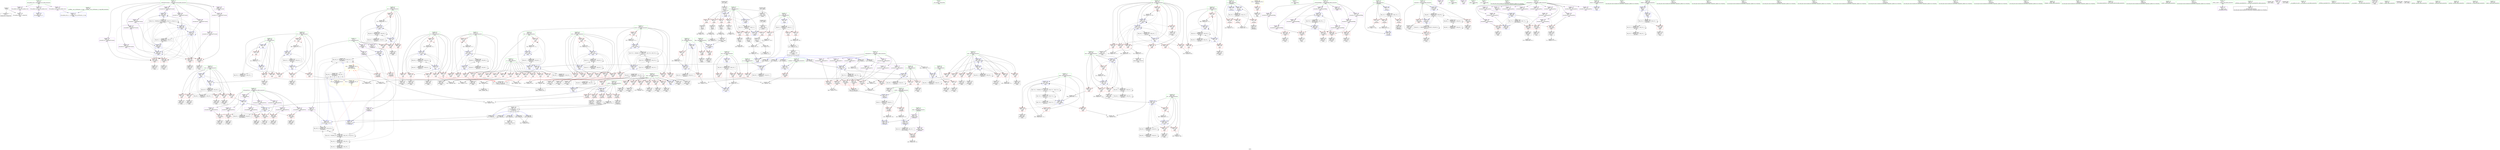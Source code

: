 digraph "SVFG" {
	label="SVFG";

	Node0x5581df43d5e0 [shape=record,color=grey,label="{NodeID: 0\nNullPtr}"];
	Node0x5581df43d5e0 -> Node0x5581df5dfe00[style=solid];
	Node0x5581df43d5e0 -> Node0x5581df621630[style=solid];
	Node0x5581df626b20 [shape=record,color=blue,label="{NodeID: 443\n658\<--340\narrayidx193\<--\nmain\n}"];
	Node0x5581df626b20 -> Node0x5581df626b20[style=dashed];
	Node0x5581df626b20 -> Node0x5581df663ca0[style=dashed];
	Node0x5581df61c420 [shape=record,color=red,label="{NodeID: 277\n392\<--246\n\<--root\nmain\n}"];
	Node0x5581df61c420 -> Node0x5581df5de5c0[style=solid];
	Node0x5581df5de690 [shape=record,color=black,label="{NodeID: 111\n401\<--400\nidxprom43\<--\nmain\n}"];
	Node0x5581df632060 [shape=record,color=grey,label="{NodeID: 554\n293 = cmp(291, 292, )\n}"];
	Node0x5581df616220 [shape=record,color=blue,label="{NodeID: 388\n144\<--166\nx.addr\<--div\n_Z6outputi\n}"];
	Node0x5581df616220 -> Node0x5581df65e7a0[style=dashed];
	Node0x5581df611a60 [shape=record,color=purple,label="{NodeID: 222\n182\<--146\narrayidx6\<--data\n_Z6outputi\n}"];
	Node0x5581df611a60 -> Node0x5581df61a950[style=solid];
	Node0x5581df5dec20 [shape=record,color=green,label="{NodeID: 56\n244\<--245\ny\<--y_field_insensitive\nmain\n}"];
	Node0x5581df5dec20 -> Node0x5581df61c0e0[style=solid];
	Node0x5581df5dec20 -> Node0x5581df61c1b0[style=solid];
	Node0x5581df5dec20 -> Node0x5581df616f20[style=solid];
	Node0x5581df61f1a0 [shape=record,color=red,label="{NodeID: 333\n560\<--270\n\<--k\nmain\n|{<s0>20}}"];
	Node0x5581df61f1a0:s0 -> Node0x5581df6a2000[style=solid,color=red];
	Node0x5581df614a90 [shape=record,color=purple,label="{NodeID: 167\n506\<--8\narrayidx99\<--p\nmain\n}"];
	Node0x5581df614a90 -> Node0x5581df625fc0[style=solid];
	Node0x5581df5c68d0 [shape=record,color=green,label="{NodeID: 1\n7\<--1\n__dso_handle\<--dummyObj\nGlob }"];
	Node0x5581df626bf0 [shape=record,color=blue,label="{NodeID: 444\n278\<--662\nj185\<--inc195\nmain\n}"];
	Node0x5581df626bf0 -> Node0x5581df61fdd0[style=dashed];
	Node0x5581df626bf0 -> Node0x5581df61fea0[style=dashed];
	Node0x5581df626bf0 -> Node0x5581df61ff70[style=dashed];
	Node0x5581df626bf0 -> Node0x5581df626bf0[style=dashed];
	Node0x5581df626bf0 -> Node0x5581df6632a0[style=dashed];
	Node0x5581df61c4f0 [shape=record,color=red,label="{NodeID: 278\n397\<--246\n\<--root\nmain\n}"];
	Node0x5581df61c4f0 -> Node0x5581df617810[style=solid];
	Node0x5581df5de760 [shape=record,color=black,label="{NodeID: 112\n419\<--418\nidxprom53\<--\nmain\n}"];
	Node0x5581df6321e0 [shape=record,color=grey,label="{NodeID: 555\n430 = cmp(428, 429, )\n}"];
	Node0x5581df6162f0 [shape=record,color=blue,label="{NodeID: 389\n148\<--170\ni\<--inc\n_Z6outputi\n}"];
	Node0x5581df6162f0 -> Node0x5581df65eca0[style=dashed];
	Node0x5581df611b30 [shape=record,color=red,label="{NodeID: 223\n281\<--14\n\<--stdin\nmain\n}"];
	Node0x5581df611b30 -> Node0x5581df5dde70[style=solid];
	Node0x5581df5decf0 [shape=record,color=green,label="{NodeID: 57\n246\<--247\nroot\<--root_field_insensitive\nmain\n}"];
	Node0x5581df5decf0 -> Node0x5581df61c280[style=solid];
	Node0x5581df5decf0 -> Node0x5581df61c350[style=solid];
	Node0x5581df5decf0 -> Node0x5581df61c420[style=solid];
	Node0x5581df5decf0 -> Node0x5581df61c4f0[style=solid];
	Node0x5581df5decf0 -> Node0x5581df61c5c0[style=solid];
	Node0x5581df5decf0 -> Node0x5581df617260[style=solid];
	Node0x5581df5decf0 -> Node0x5581df617400[style=solid];
	Node0x5581df61f270 [shape=record,color=red,label="{NodeID: 334\n569\<--270\n\<--k\nmain\n}"];
	Node0x5581df61f270 -> Node0x5581df62f4e0[style=solid];
	Node0x5581df614b60 [shape=record,color=purple,label="{NodeID: 168\n565\<--8\narrayidx136\<--p\nmain\n}"];
	Node0x5581df614b60 -> Node0x5581df626300[style=solid];
	Node0x5581df5c6750 [shape=record,color=green,label="{NodeID: 2\n10\<--1\n.str\<--dummyObj\nGlob }"];
	Node0x5581df626cc0 [shape=record,color=blue,label="{NodeID: 445\n254\<--682\nbest\<--\nmain\n}"];
	Node0x5581df626cc0 -> Node0x5581df647f70[style=dashed];
	Node0x5581df61c5c0 [shape=record,color=red,label="{NodeID: 279\n400\<--246\n\<--root\nmain\n}"];
	Node0x5581df61c5c0 -> Node0x5581df5de690[style=solid];
	Node0x5581df5de830 [shape=record,color=black,label="{NodeID: 113\n422\<--421\ntobool\<--\nmain\n}"];
	Node0x5581df632360 [shape=record,color=grey,label="{NodeID: 556\n325 = cmp(323, 324, )\n}"];
	Node0x5581df6163c0 [shape=record,color=blue,label="{NodeID: 390\n150\<--175\ni1\<--\n_Z6outputi\n}"];
	Node0x5581df6163c0 -> Node0x5581df65c4a0[style=dashed];
	Node0x5581df611c00 [shape=record,color=red,label="{NodeID: 224\n73\<--61\n\<--c\n_Z3getv\n}"];
	Node0x5581df611c00 -> Node0x5581df5e0070[style=solid];
	Node0x5581df5dedc0 [shape=record,color=green,label="{NodeID: 58\n248\<--249\ni27\<--i27_field_insensitive\nmain\n}"];
	Node0x5581df5dedc0 -> Node0x5581df61c690[style=solid];
	Node0x5581df5dedc0 -> Node0x5581df61c760[style=solid];
	Node0x5581df5dedc0 -> Node0x5581df61c830[style=solid];
	Node0x5581df5dedc0 -> Node0x5581df61c900[style=solid];
	Node0x5581df5dedc0 -> Node0x5581df617330[style=solid];
	Node0x5581df5dedc0 -> Node0x5581df6174d0[style=solid];
	Node0x5581df61f340 [shape=record,color=red,label="{NodeID: 335\n581\<--272\n\<--connected\nmain\n}"];
	Node0x5581df61f340 -> Node0x5581df613300[style=solid];
	Node0x5581df614c30 [shape=record,color=purple,label="{NodeID: 169\n282\<--10\n\<--.str\nmain\n}"];
	Node0x5581df5e0d30 [shape=record,color=green,label="{NodeID: 3\n12\<--1\n.str.1\<--dummyObj\nGlob }"];
	Node0x5581df626d90 [shape=record,color=blue,label="{NodeID: 446\n256\<--687\nx49\<--inc209\nmain\n}"];
	Node0x5581df626d90 -> Node0x5581df61d7a0[style=dashed];
	Node0x5581df626d90 -> Node0x5581df61d870[style=dashed];
	Node0x5581df626d90 -> Node0x5581df61d940[style=dashed];
	Node0x5581df626d90 -> Node0x5581df61da10[style=dashed];
	Node0x5581df626d90 -> Node0x5581df61dae0[style=dashed];
	Node0x5581df626d90 -> Node0x5581df61dbb0[style=dashed];
	Node0x5581df626d90 -> Node0x5581df61dc80[style=dashed];
	Node0x5581df626d90 -> Node0x5581df617a80[style=dashed];
	Node0x5581df626d90 -> Node0x5581df626d90[style=dashed];
	Node0x5581df626d90 -> Node0x5581df669ba0[style=dashed];
	Node0x5581df61c690 [shape=record,color=red,label="{NodeID: 280\n361\<--248\n\<--i27\nmain\n}"];
	Node0x5581df61c690 -> Node0x5581df632de0[style=solid];
	Node0x5581df5de900 [shape=record,color=black,label="{NodeID: 114\n433\<--432\nidxprom60\<--\nmain\n}"];
	Node0x5581df6324e0 [shape=record,color=grey,label="{NodeID: 557\n670 = cmp(669, 191, )\n}"];
	Node0x5581df616490 [shape=record,color=blue,label="{NodeID: 391\n150\<--190\ni1\<--dec\n_Z6outputi\n}"];
	Node0x5581df616490 -> Node0x5581df65c4a0[style=dashed];
	Node0x5581df611cd0 [shape=record,color=red,label="{NodeID: 225\n78\<--61\n\<--c\n_Z3getv\n}"];
	Node0x5581df611cd0 -> Node0x5581df5e0140[style=solid];
	Node0x5581df5dee90 [shape=record,color=green,label="{NodeID: 59\n250\<--251\ntop\<--top_field_insensitive\nmain\n}"];
	Node0x5581df5dee90 -> Node0x5581df61c9d0[style=solid];
	Node0x5581df5dee90 -> Node0x5581df61caa0[style=solid];
	Node0x5581df5dee90 -> Node0x5581df61cb70[style=solid];
	Node0x5581df5dee90 -> Node0x5581df61cc40[style=solid];
	Node0x5581df5dee90 -> Node0x5581df61cd10[style=solid];
	Node0x5581df5dee90 -> Node0x5581df61cde0[style=solid];
	Node0x5581df5dee90 -> Node0x5581df61ceb0[style=solid];
	Node0x5581df5dee90 -> Node0x5581df61cf80[style=solid];
	Node0x5581df5dee90 -> Node0x5581df617740[style=solid];
	Node0x5581df5dee90 -> Node0x5581df627000[style=solid];
	Node0x5581df5dee90 -> Node0x5581df6271a0[style=solid];
	Node0x5581df61f410 [shape=record,color=red,label="{NodeID: 336\n592\<--272\n\<--connected\nmain\n}"];
	Node0x5581df61f410 -> Node0x5581df6133d0[style=solid];
	Node0x5581df614d00 [shape=record,color=purple,label="{NodeID: 170\n283\<--12\n\<--.str.1\nmain\n}"];
	Node0x5581df5d9e90 [shape=record,color=green,label="{NodeID: 4\n14\<--1\nstdin\<--dummyObj\nGlob }"];
	Node0x5581df626e60 [shape=record,color=blue,label="{NodeID: 447\n692\<--340\narrayidx212\<--\nmain\n}"];
	Node0x5581df626e60 -> Node0x5581df6202b0[style=dashed];
	Node0x5581df626e60 -> Node0x5581df620790[style=dashed];
	Node0x5581df626e60 -> Node0x5581df620930[style=dashed];
	Node0x5581df626e60 -> Node0x5581df620ba0[style=dashed];
	Node0x5581df626e60 -> Node0x5581df620d40[style=dashed];
	Node0x5581df626e60 -> Node0x5581df626e60[style=dashed];
	Node0x5581df626e60 -> Node0x5581df66f6c0[style=dashed];
	Node0x5581df61c760 [shape=record,color=red,label="{NodeID: 281\n365\<--248\n\<--i27\nmain\n}"];
	Node0x5581df61c760 -> Node0x5581df5de350[style=solid];
	Node0x5581df5de9d0 [shape=record,color=black,label="{NodeID: 115\n436\<--435\nidxprom62\<--\nmain\n}"];
	Node0x5581df632660 [shape=record,color=grey,label="{NodeID: 558\n680 = cmp(675, 679, )\n}"];
	Node0x5581df616560 [shape=record,color=blue,label="{NodeID: 392\n201\<--200\nx.addr\<--x\n_Z7getrooti\n}"];
	Node0x5581df616560 -> Node0x5581df61aa20[style=dashed];
	Node0x5581df616560 -> Node0x5581df61aaf0[style=dashed];
	Node0x5581df616560 -> Node0x5581df61abc0[style=dashed];
	Node0x5581df616560 -> Node0x5581df61ac90[style=dashed];
	Node0x5581df616560 -> Node0x5581df61ad60[style=dashed];
	Node0x5581df611da0 [shape=record,color=red,label="{NodeID: 226\n83\<--61\n\<--c\n_Z3getv\n}"];
	Node0x5581df611da0 -> Node0x5581df5e0210[style=solid];
	Node0x5581df5def60 [shape=record,color=green,label="{NodeID: 60\n252\<--253\ni45\<--i45_field_insensitive\nmain\n}"];
	Node0x5581df5def60 -> Node0x5581df61d050[style=solid];
	Node0x5581df5def60 -> Node0x5581df61d120[style=solid];
	Node0x5581df5def60 -> Node0x5581df6178e0[style=solid];
	Node0x5581df5def60 -> Node0x5581df627340[style=solid];
	Node0x5581df61f4e0 [shape=record,color=red,label="{NodeID: 337\n665\<--272\n\<--connected\nmain\n}"];
	Node0x5581df61f4e0 -> Node0x5581df613cc0[style=solid];
	Node0x5581df614dd0 [shape=record,color=purple,label="{NodeID: 171\n308\<--15\narrayidx\<--_ZZ4mainE1w\nmain\n}"];
	Node0x5581df614dd0 -> Node0x5581df616be0[style=solid];
	Node0x5581df5d9f20 [shape=record,color=green,label="{NodeID: 5\n20\<--1\n.str.2\<--dummyObj\nGlob }"];
	Node0x5581df626f30 [shape=record,color=blue,label="{NodeID: 448\n696\<--340\narrayidx214\<--\nmain\n}"];
	Node0x5581df626f30 -> Node0x5581df620860[style=dashed];
	Node0x5581df626f30 -> Node0x5581df620a00[style=dashed];
	Node0x5581df626f30 -> Node0x5581df620c70[style=dashed];
	Node0x5581df626f30 -> Node0x5581df620e10[style=dashed];
	Node0x5581df626f30 -> Node0x5581df625d50[style=dashed];
	Node0x5581df626f30 -> Node0x5581df626b20[style=dashed];
	Node0x5581df626f30 -> Node0x5581df626f30[style=dashed];
	Node0x5581df626f30 -> Node0x5581df6270d0[style=dashed];
	Node0x5581df626f30 -> Node0x5581df663ca0[style=dashed];
	Node0x5581df626f30 -> Node0x5581df66fbc0[style=dashed];
	Node0x5581df61c830 [shape=record,color=red,label="{NodeID: 282\n375\<--248\n\<--i27\nmain\n}"];
	Node0x5581df61c830 -> Node0x5581df617400[style=solid];
	Node0x5581df612220 [shape=record,color=black,label="{NodeID: 116\n439\<--438\nidxprom64\<--\nmain\n}"];
	Node0x5581df6327e0 [shape=record,color=grey,label="{NodeID: 559\n651 = cmp(649, 650, )\n}"];
	Node0x5581df616630 [shape=record,color=blue,label="{NodeID: 393\n220\<--217\narrayidx4\<--call\n_Z7getrooti\n}"];
	Node0x5581df616630 -> Node0x5581df65a6a0[style=dashed];
	Node0x5581df611e70 [shape=record,color=red,label="{NodeID: 227\n92\<--61\n\<--c\n_Z3getv\n}"];
	Node0x5581df611e70 -> Node0x5581df5e02e0[style=solid];
	Node0x5581df5df030 [shape=record,color=green,label="{NodeID: 61\n254\<--255\nbest\<--best_field_insensitive\nmain\n}"];
	Node0x5581df5df030 -> Node0x5581df61d1f0[style=solid];
	Node0x5581df5df030 -> Node0x5581df61d2c0[style=solid];
	Node0x5581df5df030 -> Node0x5581df61d390[style=solid];
	Node0x5581df5df030 -> Node0x5581df61d460[style=solid];
	Node0x5581df5df030 -> Node0x5581df61d530[style=solid];
	Node0x5581df5df030 -> Node0x5581df61d600[style=solid];
	Node0x5581df5df030 -> Node0x5581df61d6d0[style=solid];
	Node0x5581df5df030 -> Node0x5581df6179b0[style=solid];
	Node0x5581df5df030 -> Node0x5581df626cc0[style=solid];
	Node0x5581df665fa0 [shape=record,color=black,label="{NodeID: 670\nMR_26V_3 = PHI(MR_26V_4, MR_26V_2, )\npts\{233 \}\n}"];
	Node0x5581df665fa0 -> Node0x5581df61b0a0[style=dashed];
	Node0x5581df665fa0 -> Node0x5581df61b170[style=dashed];
	Node0x5581df665fa0 -> Node0x5581df61b240[style=dashed];
	Node0x5581df665fa0 -> Node0x5581df627410[style=dashed];
	Node0x5581df61f5b0 [shape=record,color=red,label="{NodeID: 338\n584\<--274\n\<--j144\nmain\n}"];
	Node0x5581df61f5b0 -> Node0x5581df632ae0[style=solid];
	Node0x5581df614ea0 [shape=record,color=purple,label="{NodeID: 172\n367\<--15\narrayidx32\<--_ZZ4mainE1w\nmain\n}"];
	Node0x5581df614ea0 -> Node0x5581df620040[style=solid];
	Node0x5581df5da9f0 [shape=record,color=green,label="{NodeID: 6\n32\<--1\n\<--dummyObj\nCan only get source location for instruction, argument, global var or function.}"];
	Node0x5581df627000 [shape=record,color=blue,label="{NodeID: 449\n250\<--714\ntop\<--dec226\nmain\n}"];
	Node0x5581df627000 -> Node0x5581df61cd10[style=dashed];
	Node0x5581df627000 -> Node0x5581df61cde0[style=dashed];
	Node0x5581df627000 -> Node0x5581df61ceb0[style=dashed];
	Node0x5581df627000 -> Node0x5581df61cf80[style=dashed];
	Node0x5581df627000 -> Node0x5581df627000[style=dashed];
	Node0x5581df627000 -> Node0x5581df6271a0[style=dashed];
	Node0x5581df61c900 [shape=record,color=red,label="{NodeID: 283\n379\<--248\n\<--i27\nmain\n}"];
	Node0x5581df61c900 -> Node0x5581df62e5e0[style=solid];
	Node0x5581df6122b0 [shape=record,color=black,label="{NodeID: 117\n442\<--441\ntobool66\<--\nmain\n}"];
	Node0x5581df632960 [shape=record,color=grey,label="{NodeID: 560\n113 = cmp(112, 81, )\n}"];
	Node0x5581df632960 -> Node0x5581df619b10[style=solid];
	Node0x5581df616700 [shape=record,color=blue,label="{NodeID: 394\n228\<--105\nretval\<--\nmain\n}"];
	Node0x5581df611f40 [shape=record,color=red,label="{NodeID: 228\n107\<--61\n\<--c\n_Z3getv\n}"];
	Node0x5581df611f40 -> Node0x5581df60fe10[style=solid];
	Node0x5581df5df100 [shape=record,color=green,label="{NodeID: 62\n256\<--257\nx49\<--x49_field_insensitive\nmain\n}"];
	Node0x5581df5df100 -> Node0x5581df61d7a0[style=solid];
	Node0x5581df5df100 -> Node0x5581df61d870[style=solid];
	Node0x5581df5df100 -> Node0x5581df61d940[style=solid];
	Node0x5581df5df100 -> Node0x5581df61da10[style=solid];
	Node0x5581df5df100 -> Node0x5581df61dae0[style=solid];
	Node0x5581df5df100 -> Node0x5581df61dbb0[style=solid];
	Node0x5581df5df100 -> Node0x5581df61dc80[style=solid];
	Node0x5581df5df100 -> Node0x5581df617a80[style=solid];
	Node0x5581df5df100 -> Node0x5581df626d90[style=solid];
	Node0x5581df6664a0 [shape=record,color=black,label="{NodeID: 671\nMR_28V_2 = PHI(MR_28V_3, MR_28V_1, )\npts\{235 \}\n}"];
	Node0x5581df6664a0 -> Node0x5581df616970[style=dashed];
	Node0x5581df61f680 [shape=record,color=red,label="{NodeID: 339\n601\<--274\n\<--j144\nmain\n}"];
	Node0x5581df61f680 -> Node0x5581df6134a0[style=solid];
	Node0x5581df614f70 [shape=record,color=purple,label="{NodeID: 173\n371\<--15\narrayidx34\<--_ZZ4mainE1w\nmain\n}"];
	Node0x5581df614f70 -> Node0x5581df620110[style=solid];
	Node0x5581df5daa80 [shape=record,color=green,label="{NodeID: 7\n76\<--1\n\<--dummyObj\nCan only get source location for instruction, argument, global var or function.}"];
	Node0x5581df6270d0 [shape=record,color=blue,label="{NodeID: 450\n721\<--317\narrayidx230\<--\nmain\n}"];
	Node0x5581df6270d0 -> Node0x5581df620860[style=dashed];
	Node0x5581df6270d0 -> Node0x5581df620a00[style=dashed];
	Node0x5581df6270d0 -> Node0x5581df620c70[style=dashed];
	Node0x5581df6270d0 -> Node0x5581df620e10[style=dashed];
	Node0x5581df6270d0 -> Node0x5581df625d50[style=dashed];
	Node0x5581df6270d0 -> Node0x5581df626b20[style=dashed];
	Node0x5581df6270d0 -> Node0x5581df626f30[style=dashed];
	Node0x5581df6270d0 -> Node0x5581df6270d0[style=dashed];
	Node0x5581df6270d0 -> Node0x5581df663ca0[style=dashed];
	Node0x5581df6270d0 -> Node0x5581df66fbc0[style=dashed];
	Node0x5581df61c9d0 [shape=record,color=red,label="{NodeID: 284\n429\<--250\n\<--top\nmain\n}"];
	Node0x5581df61c9d0 -> Node0x5581df6321e0[style=solid];
	Node0x5581df612340 [shape=record,color=black,label="{NodeID: 118\n452\<--451\ntobool72\<--\nmain\n}"];
	Node0x5581df632ae0 [shape=record,color=grey,label="{NodeID: 561\n586 = cmp(584, 585, )\n}"];
	Node0x5581df632ae0 -> Node0x5581df619570[style=solid];
	Node0x5581df6167d0 [shape=record,color=blue,label="{NodeID: 395\n230\<--287\ntotaltest\<--call1\nmain\n}"];
	Node0x5581df6167d0 -> Node0x5581df61afd0[style=dashed];
	Node0x5581df612010 [shape=record,color=red,label="{NodeID: 229\n111\<--61\n\<--c\n_Z3getv\n}"];
	Node0x5581df612010 -> Node0x5581df60fea0[style=solid];
	Node0x5581df5df1d0 [shape=record,color=green,label="{NodeID: 63\n258\<--259\nlinked\<--linked_field_insensitive\nmain\n}"];
	Node0x5581df5df1d0 -> Node0x5581df61dd50[style=solid];
	Node0x5581df5df1d0 -> Node0x5581df617b50[style=solid];
	Node0x5581df5df1d0 -> Node0x5581df617cf0[style=solid];
	Node0x5581df6669a0 [shape=record,color=black,label="{NodeID: 672\nMR_30V_2 = PHI(MR_30V_3, MR_30V_1, )\npts\{237 \}\n}"];
	Node0x5581df6669a0 -> Node0x5581df616a40[style=dashed];
	Node0x5581df61f750 [shape=record,color=red,label="{NodeID: 340\n607\<--274\n\<--j144\nmain\n}"];
	Node0x5581df61f750 -> Node0x5581df613640[style=solid];
	Node0x5581df615040 [shape=record,color=purple,label="{NodeID: 174\n402\<--15\narrayidx44\<--_ZZ4mainE1w\nmain\n}"];
	Node0x5581df615040 -> Node0x5581df6201e0[style=solid];
	Node0x5581df5db6c0 [shape=record,color=green,label="{NodeID: 8\n81\<--1\n\<--dummyObj\nCan only get source location for instruction, argument, global var or function.}"];
	Node0x5581df6271a0 [shape=record,color=blue,label="{NodeID: 451\n250\<--726\ntop\<--inc232\nmain\n}"];
	Node0x5581df6271a0 -> Node0x5581df61c9d0[style=dashed];
	Node0x5581df6271a0 -> Node0x5581df61caa0[style=dashed];
	Node0x5581df6271a0 -> Node0x5581df61cb70[style=dashed];
	Node0x5581df6271a0 -> Node0x5581df61cc40[style=dashed];
	Node0x5581df6271a0 -> Node0x5581df61cd10[style=dashed];
	Node0x5581df6271a0 -> Node0x5581df61cde0[style=dashed];
	Node0x5581df6271a0 -> Node0x5581df61cf80[style=dashed];
	Node0x5581df6271a0 -> Node0x5581df627000[style=dashed];
	Node0x5581df6271a0 -> Node0x5581df6271a0[style=dashed];
	Node0x5581df6271a0 -> Node0x5581df668ca0[style=dashed];
	Node0x5581df61caa0 [shape=record,color=red,label="{NodeID: 285\n455\<--250\n\<--top\nmain\n}"];
	Node0x5581df61caa0 -> Node0x5581df630860[style=solid];
	Node0x5581df6123d0 [shape=record,color=black,label="{NodeID: 119\n460\<--459\nidxprom76\<--\nmain\n}"];
	Node0x5581df632c60 [shape=record,color=grey,label="{NodeID: 562\n597 = cmp(595, 596, )\n}"];
	Node0x5581df632c60 -> Node0x5581df619ca0[style=solid];
	Node0x5581df6168a0 [shape=record,color=blue,label="{NodeID: 396\n232\<--171\ntest\<--\nmain\n}"];
	Node0x5581df6168a0 -> Node0x5581df665fa0[style=dashed];
	Node0x5581df6120e0 [shape=record,color=red,label="{NodeID: 230\n120\<--61\n\<--c\n_Z3getv\n}"];
	Node0x5581df6120e0 -> Node0x5581df60ff30[style=solid];
	Node0x5581df5df2a0 [shape=record,color=green,label="{NodeID: 64\n260\<--261\nj\<--j_field_insensitive\nmain\n}"];
	Node0x5581df5df2a0 -> Node0x5581df61de20[style=solid];
	Node0x5581df5df2a0 -> Node0x5581df61def0[style=solid];
	Node0x5581df5df2a0 -> Node0x5581df61dfc0[style=solid];
	Node0x5581df5df2a0 -> Node0x5581df617c20[style=solid];
	Node0x5581df5df2a0 -> Node0x5581df617dc0[style=solid];
	Node0x5581df666ea0 [shape=record,color=black,label="{NodeID: 673\nMR_32V_2 = PHI(MR_32V_4, MR_32V_1, )\npts\{239 \}\n}"];
	Node0x5581df666ea0 -> Node0x5581df616b10[style=dashed];
	Node0x5581df61f820 [shape=record,color=red,label="{NodeID: 341\n627\<--274\n\<--j144\nmain\n|{<s0>22}}"];
	Node0x5581df61f820:s0 -> Node0x5581df6a2000[style=solid,color=red];
	Node0x5581df615110 [shape=record,color=purple,label="{NodeID: 175\n674\<--15\narrayidx202\<--_ZZ4mainE1w\nmain\n}"];
	Node0x5581df615110 -> Node0x5581df620fb0[style=solid];
	Node0x5581df5db750 [shape=record,color=green,label="{NodeID: 9\n86\<--1\n\<--dummyObj\nCan only get source location for instruction, argument, global var or function.}"];
	Node0x5581df627270 [shape=record,color=blue,label="{NodeID: 452\n729\<--724\narrayidx234\<--\nmain\n}"];
	Node0x5581df627270 -> Node0x5581df620380[style=dashed];
	Node0x5581df627270 -> Node0x5581df620520[style=dashed];
	Node0x5581df627270 -> Node0x5581df6206c0[style=dashed];
	Node0x5581df627270 -> Node0x5581df620ee0[style=dashed];
	Node0x5581df627270 -> Node0x5581df621150[style=dashed];
	Node0x5581df627270 -> Node0x5581df6212f0[style=dashed];
	Node0x5581df627270 -> Node0x5581df627270[style=dashed];
	Node0x5581df627270 -> Node0x5581df6700c0[style=dashed];
	Node0x5581df61cb70 [shape=record,color=red,label="{NodeID: 286\n482\<--250\n\<--top\nmain\n}"];
	Node0x5581df61cb70 -> Node0x5581df6339e0[style=solid];
	Node0x5581df612460 [shape=record,color=black,label="{NodeID: 120\n463\<--462\nidxprom78\<--\nmain\n}"];
	Node0x5581df632de0 [shape=record,color=grey,label="{NodeID: 563\n363 = cmp(361, 362, )\n}"];
	Node0x5581df616970 [shape=record,color=blue,label="{NodeID: 397\n234\<--295\nn\<--call2\nmain\n}"];
	Node0x5581df616970 -> Node0x5581df61b310[style=dashed];
	Node0x5581df616970 -> Node0x5581df61b3e0[style=dashed];
	Node0x5581df616970 -> Node0x5581df61b4b0[style=dashed];
	Node0x5581df616970 -> Node0x5581df61b580[style=dashed];
	Node0x5581df616970 -> Node0x5581df61b650[style=dashed];
	Node0x5581df616970 -> Node0x5581df61b720[style=dashed];
	Node0x5581df616970 -> Node0x5581df61b7f0[style=dashed];
	Node0x5581df616970 -> Node0x5581df61b8c0[style=dashed];
	Node0x5581df616970 -> Node0x5581df61b990[style=dashed];
	Node0x5581df616970 -> Node0x5581df6664a0[style=dashed];
	Node0x5581df619f00 [shape=record,color=red,label="{NodeID: 231\n97\<--63\n\<--flag\n_Z3getv\n}"];
	Node0x5581df619f00 -> Node0x5581df5e0480[style=solid];
	Node0x5581df5df370 [shape=record,color=green,label="{NodeID: 65\n262\<--263\nfirst\<--first_field_insensitive\nmain\n}"];
	Node0x5581df5df370 -> Node0x5581df61e090[style=solid];
	Node0x5581df5df370 -> Node0x5581df61e160[style=solid];
	Node0x5581df5df370 -> Node0x5581df61e230[style=solid];
	Node0x5581df5df370 -> Node0x5581df61e300[style=solid];
	Node0x5581df5df370 -> Node0x5581df625b20[style=solid];
	Node0x5581df5df370 -> Node0x5581df625bb0[style=solid];
	Node0x5581df6673a0 [shape=record,color=black,label="{NodeID: 674\nMR_34V_2 = PHI(MR_34V_4, MR_34V_1, )\npts\{241 \}\n}"];
	Node0x5581df6673a0 -> Node0x5581df616d80[style=dashed];
	Node0x5581df618fd0 [shape=record,color=black,label="{NodeID: 508\n223 = PHI(211, 217, )\n}"];
	Node0x5581df618fd0 -> Node0x5581df5ddda0[style=solid];
	Node0x5581df61f8f0 [shape=record,color=red,label="{NodeID: 342\n641\<--274\n\<--j144\nmain\n}"];
	Node0x5581df61f8f0 -> Node0x5581df630260[style=solid];
	Node0x5581df6151e0 [shape=record,color=purple,label="{NodeID: 176\n678\<--15\narrayidx204\<--_ZZ4mainE1w\nmain\n}"];
	Node0x5581df6151e0 -> Node0x5581df621080[style=solid];
	Node0x5581df5db7e0 [shape=record,color=green,label="{NodeID: 10\n89\<--1\n\<--dummyObj\nCan only get source location for instruction, argument, global var or function.}"];
	Node0x5581df627340 [shape=record,color=blue,label="{NodeID: 453\n252\<--738\ni45\<--inc238\nmain\n}"];
	Node0x5581df627340 -> Node0x5581df61d050[style=dashed];
	Node0x5581df627340 -> Node0x5581df61d120[style=dashed];
	Node0x5581df627340 -> Node0x5581df627340[style=dashed];
	Node0x5581df627340 -> Node0x5581df6691a0[style=dashed];
	Node0x5581df61cc40 [shape=record,color=red,label="{NodeID: 287\n650\<--250\n\<--top\nmain\n}"];
	Node0x5581df61cc40 -> Node0x5581df6327e0[style=solid];
	Node0x5581df612530 [shape=record,color=black,label="{NodeID: 121\n466\<--465\nidxprom80\<--\nmain\n}"];
	Node0x5581df632f60 [shape=record,color=grey,label="{NodeID: 564\n631 = cmp(628, 630, )\n}"];
	Node0x5581df616a40 [shape=record,color=blue,label="{NodeID: 398\n236\<--297\nm\<--call3\nmain\n}"];
	Node0x5581df616a40 -> Node0x5581df61ba60[style=dashed];
	Node0x5581df616a40 -> Node0x5581df6669a0[style=dashed];
	Node0x5581df619f90 [shape=record,color=red,label="{NodeID: 232\n129\<--63\n\<--flag\n_Z3getv\n}"];
	Node0x5581df619f90 -> Node0x5581df610050[style=solid];
	Node0x5581df5df440 [shape=record,color=green,label="{NodeID: 66\n264\<--265\nj83\<--j83_field_insensitive\nmain\n}"];
	Node0x5581df5df440 -> Node0x5581df61e3d0[style=solid];
	Node0x5581df5df440 -> Node0x5581df61e4a0[style=solid];
	Node0x5581df5df440 -> Node0x5581df61e570[style=solid];
	Node0x5581df5df440 -> Node0x5581df625c80[style=solid];
	Node0x5581df5df440 -> Node0x5581df625e20[style=solid];
	Node0x5581df6678a0 [shape=record,color=black,label="{NodeID: 675\nMR_36V_2 = PHI(MR_36V_3, MR_36V_1, )\npts\{243 \}\n}"];
	Node0x5581df6678a0 -> Node0x5581df616e50[style=dashed];
	Node0x5581df6678a0 -> Node0x5581df6678a0[style=dashed];
	Node0x5581df619570 [shape=record,color=black,label="{NodeID: 509\n588 = PHI(89, 586, )\n}"];
	Node0x5581df61f9c0 [shape=record,color=red,label="{NodeID: 343\n595\<--276\n\<--k149\nmain\n}"];
	Node0x5581df61f9c0 -> Node0x5581df632c60[style=solid];
	Node0x5581df6152b0 [shape=record,color=purple,label="{NodeID: 177\n733\<--15\narrayidx236\<--_ZZ4mainE1w\nmain\n}"];
	Node0x5581df6152b0 -> Node0x5581df6213c0[style=solid];
	Node0x5581df5da750 [shape=record,color=green,label="{NodeID: 11\n105\<--1\n\<--dummyObj\nCan only get source location for instruction, argument, global var or function.}"];
	Node0x5581df627410 [shape=record,color=blue,label="{NodeID: 454\n232\<--744\ntest\<--inc242\nmain\n}"];
	Node0x5581df627410 -> Node0x5581df665fa0[style=dashed];
	Node0x5581df61cd10 [shape=record,color=red,label="{NodeID: 288\n702\<--250\n\<--top\nmain\n}"];
	Node0x5581df61cd10 -> Node0x5581df62e460[style=solid];
	Node0x5581df612600 [shape=record,color=black,label="{NodeID: 122\n469\<--468\ntobool82\<--\nmain\n}"];
	Node0x5581df612600 -> Node0x5581df630ce0[style=solid];
	Node0x5581df6330e0 [shape=record,color=grey,label="{NodeID: 565\n209 = cmp(207, 208, )\n}"];
	Node0x5581df616b10 [shape=record,color=blue,label="{NodeID: 399\n238\<--105\ni\<--\nmain\n}"];
	Node0x5581df616b10 -> Node0x5581df61bb30[style=dashed];
	Node0x5581df616b10 -> Node0x5581df61bc00[style=dashed];
	Node0x5581df616b10 -> Node0x5581df61bcd0[style=dashed];
	Node0x5581df616b10 -> Node0x5581df616cb0[style=dashed];
	Node0x5581df616b10 -> Node0x5581df666ea0[style=dashed];
	Node0x5581df61a060 [shape=record,color=red,label="{NodeID: 233\n117\<--65\n\<--x\n_Z3getv\n}"];
	Node0x5581df61a060 -> Node0x5581df62f7e0[style=solid];
	Node0x5581df5df510 [shape=record,color=green,label="{NodeID: 67\n266\<--267\nj94\<--j94_field_insensitive\nmain\n}"];
	Node0x5581df5df510 -> Node0x5581df61e640[style=solid];
	Node0x5581df5df510 -> Node0x5581df61e710[style=solid];
	Node0x5581df5df510 -> Node0x5581df61e7e0[style=solid];
	Node0x5581df5df510 -> Node0x5581df61e8b0[style=solid];
	Node0x5581df5df510 -> Node0x5581df625ef0[style=solid];
	Node0x5581df5df510 -> Node0x5581df626090[style=solid];
	Node0x5581df667da0 [shape=record,color=black,label="{NodeID: 676\nMR_38V_2 = PHI(MR_38V_3, MR_38V_1, )\npts\{245 \}\n}"];
	Node0x5581df667da0 -> Node0x5581df616f20[style=dashed];
	Node0x5581df667da0 -> Node0x5581df667da0[style=dashed];
	Node0x5581df619b10 [shape=record,color=black,label="{NodeID: 510\n115 = PHI(89, 113, )\n}"];
	Node0x5581df61fa90 [shape=record,color=red,label="{NodeID: 344\n614\<--276\n\<--k149\nmain\n}"];
	Node0x5581df61fa90 -> Node0x5581df6137e0[style=solid];
	Node0x5581df615380 [shape=record,color=purple,label="{NodeID: 178\n315\<--17\n\<--_ZZ4mainE1g\nmain\n}"];
	Node0x5581df5da820 [shape=record,color=green,label="{NodeID: 12\n119\<--1\n\<--dummyObj\nCan only get source location for instruction, argument, global var or function.}"];
	Node0x5581df61cde0 [shape=record,color=red,label="{NodeID: 289\n713\<--250\n\<--top\nmain\n}"];
	Node0x5581df61cde0 -> Node0x5581df62e8e0[style=solid];
	Node0x5581df6126d0 [shape=record,color=black,label="{NodeID: 123\n486\<--485\nidxprom87\<--\nmain\n}"];
	Node0x5581df633260 [shape=record,color=grey,label="{NodeID: 566\n303 = cmp(301, 302, )\n}"];
	Node0x5581df616be0 [shape=record,color=blue,label="{NodeID: 400\n308\<--305\narrayidx\<--call7\nmain\n}"];
	Node0x5581df616be0 -> Node0x5581df620040[style=dashed];
	Node0x5581df616be0 -> Node0x5581df620110[style=dashed];
	Node0x5581df616be0 -> Node0x5581df6201e0[style=dashed];
	Node0x5581df616be0 -> Node0x5581df620fb0[style=dashed];
	Node0x5581df616be0 -> Node0x5581df621080[style=dashed];
	Node0x5581df616be0 -> Node0x5581df6213c0[style=dashed];
	Node0x5581df616be0 -> Node0x5581df616be0[style=dashed];
	Node0x5581df616be0 -> Node0x5581df66ecc0[style=dashed];
	Node0x5581df61a130 [shape=record,color=red,label="{NodeID: 234\n132\<--65\n\<--x\n_Z3getv\n}"];
	Node0x5581df61a130 -> Node0x5581df62f660[style=solid];
	Node0x5581df5df5e0 [shape=record,color=green,label="{NodeID: 68\n268\<--269\nj103\<--j103_field_insensitive\nmain\n}"];
	Node0x5581df5df5e0 -> Node0x5581df61e980[style=solid];
	Node0x5581df5df5e0 -> Node0x5581df61ea50[style=solid];
	Node0x5581df5df5e0 -> Node0x5581df61eb20[style=solid];
	Node0x5581df5df5e0 -> Node0x5581df61ebf0[style=solid];
	Node0x5581df5df5e0 -> Node0x5581df61ecc0[style=solid];
	Node0x5581df5df5e0 -> Node0x5581df61ed90[style=solid];
	Node0x5581df5df5e0 -> Node0x5581df626160[style=solid];
	Node0x5581df5df5e0 -> Node0x5581df6264a0[style=solid];
	Node0x5581df6682a0 [shape=record,color=black,label="{NodeID: 677\nMR_40V_2 = PHI(MR_40V_4, MR_40V_1, )\npts\{247 \}\n}"];
	Node0x5581df6682a0 -> Node0x5581df617260[style=dashed];
	Node0x5581df619ca0 [shape=record,color=black,label="{NodeID: 511\n599 = PHI(89, 597, )\n}"];
	Node0x5581df61fb60 [shape=record,color=red,label="{NodeID: 345\n620\<--276\n\<--k149\nmain\n}"];
	Node0x5581df61fb60 -> Node0x5581df613980[style=solid];
	Node0x5581df615450 [shape=record,color=purple,label="{NodeID: 179\n335\<--17\narrayidx16\<--_ZZ4mainE1g\nmain\n}"];
	Node0x5581df5dacc0 [shape=record,color=green,label="{NodeID: 13\n157\<--1\n\<--dummyObj\nCan only get source location for instruction, argument, global var or function.}"];
	Node0x5581df61ceb0 [shape=record,color=red,label="{NodeID: 290\n716\<--250\n\<--top\nmain\n}"];
	Node0x5581df61ceb0 -> Node0x5581df614410[style=solid];
	Node0x5581df6127a0 [shape=record,color=black,label="{NodeID: 124\n489\<--488\nidxprom89\<--\nmain\n}"];
	Node0x5581df6333e0 [shape=record,color=grey,label="{NodeID: 567\n156 = cmp(155, 157, )\n}"];
	Node0x5581df616cb0 [shape=record,color=blue,label="{NodeID: 401\n238\<--312\ni\<--inc\nmain\n}"];
	Node0x5581df616cb0 -> Node0x5581df61bb30[style=dashed];
	Node0x5581df616cb0 -> Node0x5581df61bc00[style=dashed];
	Node0x5581df616cb0 -> Node0x5581df61bcd0[style=dashed];
	Node0x5581df616cb0 -> Node0x5581df616cb0[style=dashed];
	Node0x5581df616cb0 -> Node0x5581df666ea0[style=dashed];
	Node0x5581df61a200 [shape=record,color=red,label="{NodeID: 235\n135\<--65\n\<--x\n_Z3getv\n}"];
	Node0x5581df61a200 -> Node0x5581df619e30[style=solid];
	Node0x5581df5df6b0 [shape=record,color=green,label="{NodeID: 69\n270\<--271\nk\<--k_field_insensitive\nmain\n}"];
	Node0x5581df5df6b0 -> Node0x5581df61ee60[style=solid];
	Node0x5581df5df6b0 -> Node0x5581df61ef30[style=solid];
	Node0x5581df5df6b0 -> Node0x5581df61f000[style=solid];
	Node0x5581df5df6b0 -> Node0x5581df61f0d0[style=solid];
	Node0x5581df5df6b0 -> Node0x5581df61f1a0[style=solid];
	Node0x5581df5df6b0 -> Node0x5581df61f270[style=solid];
	Node0x5581df5df6b0 -> Node0x5581df626230[style=solid];
	Node0x5581df5df6b0 -> Node0x5581df6263d0[style=solid];
	Node0x5581df6687a0 [shape=record,color=black,label="{NodeID: 678\nMR_42V_2 = PHI(MR_42V_4, MR_42V_1, )\npts\{249 \}\n}"];
	Node0x5581df6687a0 -> Node0x5581df617330[style=dashed];
	Node0x5581df619e30 [shape=record,color=black,label="{NodeID: 512\n137 = PHI(133, 135, )\n}"];
	Node0x5581df619e30 -> Node0x5581df6100e0[style=solid];
	Node0x5581df61fc30 [shape=record,color=red,label="{NodeID: 346\n629\<--276\n\<--k149\nmain\n|{<s0>23}}"];
	Node0x5581df61fc30:s0 -> Node0x5581df6a2000[style=solid,color=red];
	Node0x5581df615520 [shape=record,color=purple,label="{NodeID: 180\n338\<--17\narrayidx18\<--_ZZ4mainE1g\nmain\n}"];
	Node0x5581df615520 -> Node0x5581df616ff0[style=solid];
	Node0x5581df5dad50 [shape=record,color=green,label="{NodeID: 14\n171\<--1\n\<--dummyObj\nCan only get source location for instruction, argument, global var or function.}"];
	Node0x5581df61cf80 [shape=record,color=red,label="{NodeID: 291\n725\<--250\n\<--top\nmain\n}"];
	Node0x5581df61cf80 -> Node0x5581df6145b0[style=solid];
	Node0x5581df61cf80 -> Node0x5581df631460[style=solid];
	Node0x5581df612870 [shape=record,color=black,label="{NodeID: 125\n505\<--504\nidxprom98\<--\nmain\n}"];
	Node0x5581df633560 [shape=record,color=grey,label="{NodeID: 568\n109 = cmp(108, 76, )\n}"];
	Node0x5581df616d80 [shape=record,color=blue,label="{NodeID: 402\n240\<--105\ni8\<--\nmain\n}"];
	Node0x5581df616d80 -> Node0x5581df61bda0[style=dashed];
	Node0x5581df616d80 -> Node0x5581df61be70[style=dashed];
	Node0x5581df616d80 -> Node0x5581df617190[style=dashed];
	Node0x5581df616d80 -> Node0x5581df6673a0[style=dashed];
	Node0x5581df61a2d0 [shape=record,color=red,label="{NodeID: 236\n159\<--144\n\<--x.addr\n_Z6outputi\n}"];
	Node0x5581df61a2d0 -> Node0x5581df630e60[style=solid];
	Node0x5581df5df780 [shape=record,color=green,label="{NodeID: 70\n272\<--273\nconnected\<--connected_field_insensitive\nmain\n}"];
	Node0x5581df5df780 -> Node0x5581df61f340[style=solid];
	Node0x5581df5df780 -> Node0x5581df61f410[style=solid];
	Node0x5581df5df780 -> Node0x5581df61f4e0[style=solid];
	Node0x5581df5df780 -> Node0x5581df626570[style=solid];
	Node0x5581df5df780 -> Node0x5581df6267e0[style=solid];
	Node0x5581df668ca0 [shape=record,color=black,label="{NodeID: 679\nMR_44V_2 = PHI(MR_44V_4, MR_44V_1, )\npts\{251 \}\n}"];
	Node0x5581df668ca0 -> Node0x5581df617740[style=dashed];
	Node0x5581df62dec0 [shape=record,color=black,label="{NodeID: 513\n88 = PHI(89, 85, )\n}"];
	Node0x5581df61fd00 [shape=record,color=red,label="{NodeID: 347\n636\<--276\n\<--k149\nmain\n}"];
	Node0x5581df61fd00 -> Node0x5581df6306e0[style=solid];
	Node0x5581df6155f0 [shape=record,color=purple,label="{NodeID: 181\n343\<--17\narrayidx20\<--_ZZ4mainE1g\nmain\n}"];
	Node0x5581df5dced0 [shape=record,color=green,label="{NodeID: 15\n175\<--1\n\<--dummyObj\nCan only get source location for instruction, argument, global var or function.}"];
	Node0x5581df61d050 [shape=record,color=red,label="{NodeID: 292\n407\<--252\n\<--i45\nmain\n}"];
	Node0x5581df61d050 -> Node0x5581df633860[style=solid];
	Node0x5581df612940 [shape=record,color=black,label="{NodeID: 126\n526\<--525\nidxprom110\<--\nmain\n}"];
	Node0x5581df6336e0 [shape=record,color=grey,label="{NodeID: 569\n517 = cmp(515, 516, )\n}"];
	Node0x5581df616e50 [shape=record,color=blue,label="{NodeID: 403\n242\<--328\nx\<--sub\nmain\n}"];
	Node0x5581df616e50 -> Node0x5581df61bf40[style=dashed];
	Node0x5581df616e50 -> Node0x5581df61c010[style=dashed];
	Node0x5581df616e50 -> Node0x5581df616e50[style=dashed];
	Node0x5581df616e50 -> Node0x5581df6678a0[style=dashed];
	Node0x5581df61a3a0 [shape=record,color=red,label="{NodeID: 237\n165\<--144\n\<--x.addr\n_Z6outputi\n}"];
	Node0x5581df61a3a0 -> Node0x5581df62f060[style=solid];
	Node0x5581df5df850 [shape=record,color=green,label="{NodeID: 71\n274\<--275\nj144\<--j144_field_insensitive\nmain\n}"];
	Node0x5581df5df850 -> Node0x5581df61f5b0[style=solid];
	Node0x5581df5df850 -> Node0x5581df61f680[style=solid];
	Node0x5581df5df850 -> Node0x5581df61f750[style=solid];
	Node0x5581df5df850 -> Node0x5581df61f820[style=solid];
	Node0x5581df5df850 -> Node0x5581df61f8f0[style=solid];
	Node0x5581df5df850 -> Node0x5581df626640[style=solid];
	Node0x5581df5df850 -> Node0x5581df626980[style=solid];
	Node0x5581df6691a0 [shape=record,color=black,label="{NodeID: 680\nMR_46V_2 = PHI(MR_46V_4, MR_46V_1, )\npts\{253 \}\n}"];
	Node0x5581df6691a0 -> Node0x5581df6178e0[style=dashed];
	Node0x5581df62e460 [shape=record,color=grey,label="{NodeID: 514\n703 = Binary(702, 171, )\n}"];
	Node0x5581df62e460 -> Node0x5581df6141a0[style=solid];
	Node0x5581df61fdd0 [shape=record,color=red,label="{NodeID: 348\n649\<--278\n\<--j185\nmain\n}"];
	Node0x5581df61fdd0 -> Node0x5581df6327e0[style=solid];
	Node0x5581df6156c0 [shape=record,color=purple,label="{NodeID: 182\n346\<--17\narrayidx22\<--_ZZ4mainE1g\nmain\n}"];
	Node0x5581df6156c0 -> Node0x5581df6170c0[style=solid];
	Node0x5581df5dcfa0 [shape=record,color=green,label="{NodeID: 16\n191\<--1\n\<--dummyObj\nCan only get source location for instruction, argument, global var or function.}"];
	Node0x5581df6230e0 [shape=record,color=yellow,style=double,label="{NodeID: 791\n18V_10 = CSCHI(MR_18V_9)\npts\{90000 \}\nCS[]|{<s0>21}}"];
	Node0x5581df6230e0:s0 -> Node0x5581df6736a0[style=dashed,color=red];
	Node0x5581df61d120 [shape=record,color=red,label="{NodeID: 293\n737\<--252\n\<--i45\nmain\n}"];
	Node0x5581df61d120 -> Node0x5581df630b60[style=solid];
	Node0x5581df612a10 [shape=record,color=black,label="{NodeID: 127\n529\<--528\ntobool112\<--\nmain\n}"];
	Node0x5581df633860 [shape=record,color=grey,label="{NodeID: 570\n409 = cmp(407, 408, )\n}"];
	Node0x5581df616f20 [shape=record,color=blue,label="{NodeID: 404\n244\<--331\ny\<--sub14\nmain\n}"];
	Node0x5581df616f20 -> Node0x5581df61c0e0[style=dashed];
	Node0x5581df616f20 -> Node0x5581df61c1b0[style=dashed];
	Node0x5581df616f20 -> Node0x5581df616f20[style=dashed];
	Node0x5581df616f20 -> Node0x5581df667da0[style=dashed];
	Node0x5581df61a470 [shape=record,color=red,label="{NodeID: 238\n155\<--148\n\<--i\n_Z6outputi\n}"];
	Node0x5581df61a470 -> Node0x5581df6333e0[style=solid];
	Node0x5581df5df920 [shape=record,color=green,label="{NodeID: 72\n276\<--277\nk149\<--k149_field_insensitive\nmain\n}"];
	Node0x5581df5df920 -> Node0x5581df61f9c0[style=solid];
	Node0x5581df5df920 -> Node0x5581df61fa90[style=solid];
	Node0x5581df5df920 -> Node0x5581df61fb60[style=solid];
	Node0x5581df5df920 -> Node0x5581df61fc30[style=solid];
	Node0x5581df5df920 -> Node0x5581df61fd00[style=solid];
	Node0x5581df5df920 -> Node0x5581df626710[style=solid];
	Node0x5581df5df920 -> Node0x5581df6268b0[style=solid];
	Node0x5581df6696a0 [shape=record,color=black,label="{NodeID: 681\nMR_48V_2 = PHI(MR_48V_3, MR_48V_1, )\npts\{255 \}\n}"];
	Node0x5581df6696a0 -> Node0x5581df6179b0[style=dashed];
	Node0x5581df6696a0 -> Node0x5581df6696a0[style=dashed];
	Node0x5581df62e5e0 [shape=record,color=grey,label="{NodeID: 515\n380 = Binary(379, 171, )\n}"];
	Node0x5581df62e5e0 -> Node0x5581df6174d0[style=solid];
	Node0x5581df61fea0 [shape=record,color=red,label="{NodeID: 349\n653\<--278\n\<--j185\nmain\n}"];
	Node0x5581df61fea0 -> Node0x5581df613b20[style=solid];
	Node0x5581df615790 [shape=record,color=purple,label="{NodeID: 183\n434\<--17\narrayidx61\<--_ZZ4mainE1g\nmain\n}"];
	Node0x5581df5dd070 [shape=record,color=green,label="{NodeID: 17\n317\<--1\n\<--dummyObj\nCan only get source location for instruction, argument, global var or function.}"];
	Node0x5581df61d1f0 [shape=record,color=red,label="{NodeID: 294\n669\<--254\n\<--best\nmain\n}"];
	Node0x5581df61d1f0 -> Node0x5581df6324e0[style=solid];
	Node0x5581df612ae0 [shape=record,color=black,label="{NodeID: 128\n532\<--531\nidxprom113\<--\nmain\n}"];
	Node0x5581df6339e0 [shape=record,color=grey,label="{NodeID: 571\n483 = cmp(481, 482, )\n}"];
	Node0x5581df616ff0 [shape=record,color=blue,label="{NodeID: 405\n338\<--340\narrayidx18\<--\nmain\n}"];
	Node0x5581df616ff0 -> Node0x5581df6170c0[style=dashed];
	Node0x5581df61a540 [shape=record,color=red,label="{NodeID: 239\n161\<--148\n\<--i\n_Z6outputi\n}"];
	Node0x5581df61a540 -> Node0x5581df610170[style=solid];
	Node0x5581df5df9f0 [shape=record,color=green,label="{NodeID: 73\n278\<--279\nj185\<--j185_field_insensitive\nmain\n}"];
	Node0x5581df5df9f0 -> Node0x5581df61fdd0[style=solid];
	Node0x5581df5df9f0 -> Node0x5581df61fea0[style=solid];
	Node0x5581df5df9f0 -> Node0x5581df61ff70[style=solid];
	Node0x5581df5df9f0 -> Node0x5581df626a50[style=solid];
	Node0x5581df5df9f0 -> Node0x5581df626bf0[style=solid];
	Node0x5581df669ba0 [shape=record,color=black,label="{NodeID: 682\nMR_50V_2 = PHI(MR_50V_3, MR_50V_1, )\npts\{257 \}\n}"];
	Node0x5581df669ba0 -> Node0x5581df617a80[style=dashed];
	Node0x5581df669ba0 -> Node0x5581df669ba0[style=dashed];
	Node0x5581df62e760 [shape=record,color=grey,label="{NodeID: 516\n711 = Binary(710, 471, )\n}"];
	Node0x5581df61ff70 [shape=record,color=red,label="{NodeID: 350\n661\<--278\n\<--j185\nmain\n}"];
	Node0x5581df61ff70 -> Node0x5581df62fde0[style=solid];
	Node0x5581df615860 [shape=record,color=purple,label="{NodeID: 184\n440\<--17\narrayidx65\<--_ZZ4mainE1g\nmain\n}"];
	Node0x5581df615860 -> Node0x5581df620450[style=solid];
	Node0x5581df5dd140 [shape=record,color=green,label="{NodeID: 18\n318\<--1\n\<--dummyObj\nCan only get source location for instruction, argument, global var or function.}"];
	Node0x5581df6233a0 [shape=record,color=yellow,style=double,label="{NodeID: 793\n18V_17 = CSCHI(MR_18V_16)\npts\{90000 \}\nCS[]|{<s0>23}}"];
	Node0x5581df6233a0:s0 -> Node0x5581df6736a0[style=dashed,color=red];
	Node0x5581df6588a0 [shape=record,color=black,label="{NodeID: 627\nMR_70V_3 = PHI(MR_70V_4, MR_70V_2, )\npts\{277 \}\n}"];
	Node0x5581df6588a0 -> Node0x5581df626710[style=dashed];
	Node0x5581df6588a0 -> Node0x5581df6588a0[style=dashed];
	Node0x5581df6588a0 -> Node0x5581df662da0[style=dashed];
	Node0x5581df6588a0 -> Node0x5581df64e590[style=dashed];
	Node0x5581df61d2c0 [shape=record,color=red,label="{NodeID: 295\n676\<--254\n\<--best\nmain\n}"];
	Node0x5581df61d2c0 -> Node0x5581df613e60[style=solid];
	Node0x5581df612bb0 [shape=record,color=black,label="{NodeID: 129\n535\<--534\ntobool115\<--\nmain\n}"];
	Node0x5581df633b60 [shape=record,color=grey,label="{NodeID: 572\n416 = cmp(414, 415, )\n}"];
	Node0x5581df6170c0 [shape=record,color=blue,label="{NodeID: 406\n346\<--340\narrayidx22\<--\nmain\n}"];
	Node0x5581df6170c0 -> Node0x5581df620450[style=dashed];
	Node0x5581df6170c0 -> Node0x5581df6205f0[style=dashed];
	Node0x5581df6170c0 -> Node0x5581df620ad0[style=dashed];
	Node0x5581df6170c0 -> Node0x5581df621220[style=dashed];
	Node0x5581df6170c0 -> Node0x5581df616ff0[style=dashed];
	Node0x5581df6170c0 -> Node0x5581df66f1c0[style=dashed];
	Node0x5581df61a610 [shape=record,color=red,label="{NodeID: 240\n169\<--148\n\<--i\n_Z6outputi\n}"];
	Node0x5581df61a610 -> Node0x5581df62ebe0[style=solid];
	Node0x5581df5dfac0 [shape=record,color=green,label="{NodeID: 74\n285\<--286\nfreopen\<--freopen_field_insensitive\n}"];
	Node0x5581df66a0a0 [shape=record,color=black,label="{NodeID: 683\nMR_52V_2 = PHI(MR_52V_3, MR_52V_1, )\npts\{259 \}\n}"];
	Node0x5581df66a0a0 -> Node0x5581df6501a0[style=dashed];
	Node0x5581df66a0a0 -> Node0x5581df66a0a0[style=dashed];
	Node0x5581df62e8e0 [shape=record,color=grey,label="{NodeID: 517\n714 = Binary(713, 191, )\n}"];
	Node0x5581df62e8e0 -> Node0x5581df627000[style=solid];
	Node0x5581df620040 [shape=record,color=red,label="{NodeID: 351\n368\<--367\n\<--arrayidx32\nmain\n}"];
	Node0x5581df620040 -> Node0x5581df6318e0[style=solid];
	Node0x5581df615930 [shape=record,color=purple,label="{NodeID: 185\n461\<--17\narrayidx77\<--_ZZ4mainE1g\nmain\n}"];
	Node0x5581df5da020 [shape=record,color=green,label="{NodeID: 19\n340\<--1\n\<--dummyObj\nCan only get source location for instruction, argument, global var or function.}"];
	Node0x5581df658da0 [shape=record,color=black,label="{NodeID: 628\nMR_72V_3 = PHI(MR_72V_4, MR_72V_2, )\npts\{279 \}\n}"];
	Node0x5581df658da0 -> Node0x5581df626a50[style=dashed];
	Node0x5581df658da0 -> Node0x5581df658da0[style=dashed];
	Node0x5581df658da0 -> Node0x5581df6632a0[style=dashed];
	Node0x5581df658da0 -> Node0x5581df64ea90[style=dashed];
	Node0x5581df61d390 [shape=record,color=red,label="{NodeID: 296\n690\<--254\n\<--best\nmain\n}"];
	Node0x5581df61d390 -> Node0x5581df613f30[style=solid];
	Node0x5581df612c80 [shape=record,color=black,label="{NodeID: 130\n539\<--538\nidxprom118\<--\nmain\n}"];
	Node0x5581df6736a0 [shape=record,color=yellow,style=double,label="{NodeID: 739\n18V_1 = ENCHI(MR_18V_0)\npts\{90000 \}\nFun[_Z7getrooti]|{|<s3>7}}"];
	Node0x5581df6736a0 -> Node0x5581df61ae30[style=dashed];
	Node0x5581df6736a0 -> Node0x5581df61af00[style=dashed];
	Node0x5581df6736a0 -> Node0x5581df65a6a0[style=dashed];
	Node0x5581df6736a0:s3 -> Node0x5581df6736a0[style=dashed,color=red];
	Node0x5581df633ce0 [shape=record,color=grey,label="{NodeID: 573\n523 = cmp(521, 522, )\n}"];
	Node0x5581df617190 [shape=record,color=blue,label="{NodeID: 407\n240\<--350\ni8\<--inc24\nmain\n}"];
	Node0x5581df617190 -> Node0x5581df61bda0[style=dashed];
	Node0x5581df617190 -> Node0x5581df61be70[style=dashed];
	Node0x5581df617190 -> Node0x5581df617190[style=dashed];
	Node0x5581df617190 -> Node0x5581df6673a0[style=dashed];
	Node0x5581df61a6e0 [shape=record,color=red,label="{NodeID: 241\n177\<--150\n\<--i1\n_Z6outputi\n}"];
	Node0x5581df61a6e0 -> Node0x5581df631ee0[style=solid];
	Node0x5581df5dfb90 [shape=record,color=green,label="{NodeID: 75\n319\<--320\nllvm.memset.p0i8.i64\<--llvm.memset.p0i8.i64_field_insensitive\n}"];
	Node0x5581df66a5a0 [shape=record,color=black,label="{NodeID: 684\nMR_54V_2 = PHI(MR_54V_3, MR_54V_1, )\npts\{261 \}\n}"];
	Node0x5581df66a5a0 -> Node0x5581df6506a0[style=dashed];
	Node0x5581df66a5a0 -> Node0x5581df66a5a0[style=dashed];
	Node0x5581df62ea60 [shape=record,color=grey,label="{NodeID: 518\n190 = Binary(189, 191, )\n}"];
	Node0x5581df62ea60 -> Node0x5581df616490[style=solid];
	Node0x5581df620110 [shape=record,color=red,label="{NodeID: 352\n372\<--371\n\<--arrayidx34\nmain\n}"];
	Node0x5581df620110 -> Node0x5581df6318e0[style=solid];
	Node0x5581df615a00 [shape=record,color=purple,label="{NodeID: 186\n467\<--17\narrayidx81\<--_ZZ4mainE1g\nmain\n}"];
	Node0x5581df615a00 -> Node0x5581df6205f0[style=solid];
	Node0x5581df5da0f0 [shape=record,color=green,label="{NodeID: 20\n385\<--1\n\<--dummyObj\nCan only get source location for instruction, argument, global var or function.}"];
	Node0x5581df6a1180 [shape=record,color=black,label="{NodeID: 795\n295 = PHI(60, )\n}"];
	Node0x5581df6a1180 -> Node0x5581df616970[style=solid];
	Node0x5581df6592a0 [shape=record,color=black,label="{NodeID: 629\nMR_18V_3 = PHI(MR_18V_4, MR_18V_2, )\npts\{90000 \}\n}"];
	Node0x5581df6592a0 -> Node0x5581df625fc0[style=dashed];
	Node0x5581df6592a0 -> Node0x5581df649090[style=dashed];
	Node0x5581df6592a0 -> Node0x5581df6592a0[style=dashed];
	Node0x5581df6592a0 -> Node0x5581df65bfa0[style=dashed];
	Node0x5581df6592a0 -> Node0x5581df6637a0[style=dashed];
	Node0x5581df6592a0 -> Node0x5581df64ef90[style=dashed];
	Node0x5581df61d460 [shape=record,color=red,label="{NodeID: 297\n694\<--254\n\<--best\nmain\n}"];
	Node0x5581df61d460 -> Node0x5581df614000[style=solid];
	Node0x5581df612d50 [shape=record,color=black,label="{NodeID: 131\n542\<--541\ntobool120\<--\nmain\n}"];
	Node0x5581df633e60 [shape=record,color=grey,label="{NodeID: 574\n501 = cmp(499, 500, )\n}"];
	Node0x5581df617260 [shape=record,color=blue,label="{NodeID: 408\n246\<--105\nroot\<--\nmain\n}"];
	Node0x5581df617260 -> Node0x5581df61c280[style=dashed];
	Node0x5581df617260 -> Node0x5581df61c350[style=dashed];
	Node0x5581df617260 -> Node0x5581df61c420[style=dashed];
	Node0x5581df617260 -> Node0x5581df61c4f0[style=dashed];
	Node0x5581df617260 -> Node0x5581df61c5c0[style=dashed];
	Node0x5581df617260 -> Node0x5581df617400[style=dashed];
	Node0x5581df617260 -> Node0x5581df65dda0[style=dashed];
	Node0x5581df617260 -> Node0x5581df6682a0[style=dashed];
	Node0x5581df61a7b0 [shape=record,color=red,label="{NodeID: 242\n180\<--150\n\<--i1\n_Z6outputi\n}"];
	Node0x5581df61a7b0 -> Node0x5581df5dda60[style=solid];
	Node0x5581df5dfc60 [shape=record,color=green,label="{NodeID: 76\n356\<--357\nprintf\<--printf_field_insensitive\n}"];
	Node0x5581df66aaa0 [shape=record,color=black,label="{NodeID: 685\nMR_56V_2 = PHI(MR_56V_3, MR_56V_1, )\npts\{263 \}\n}"];
	Node0x5581df66aaa0 -> Node0x5581df650ba0[style=dashed];
	Node0x5581df66aaa0 -> Node0x5581df66aaa0[style=dashed];
	Node0x5581df62ebe0 [shape=record,color=grey,label="{NodeID: 519\n170 = Binary(169, 171, )\n}"];
	Node0x5581df62ebe0 -> Node0x5581df6162f0[style=solid];
	Node0x5581df6201e0 [shape=record,color=red,label="{NodeID: 353\n403\<--402\n\<--arrayidx44\nmain\n|{<s0>19}}"];
	Node0x5581df6201e0:s0 -> Node0x5581df6a1dc0[style=solid,color=red];
	Node0x5581df615ad0 [shape=record,color=purple,label="{NodeID: 187\n553\<--17\narrayidx128\<--_ZZ4mainE1g\nmain\n}"];
	Node0x5581df5da1c0 [shape=record,color=green,label="{NodeID: 21\n471\<--1\n\<--dummyObj\nCan only get source location for instruction, argument, global var or function.}"];
	Node0x5581df6a1370 [shape=record,color=black,label="{NodeID: 796\n297 = PHI(60, )\n}"];
	Node0x5581df6a1370 -> Node0x5581df616a40[style=solid];
	Node0x5581df61d530 [shape=record,color=red,label="{NodeID: 298\n699\<--254\n\<--best\nmain\n}"];
	Node0x5581df61d530 -> Node0x5581df6140d0[style=solid];
	Node0x5581df612e20 [shape=record,color=black,label="{NodeID: 132\n545\<--544\nidxprom122\<--\nmain\n}"];
	Node0x5581df617330 [shape=record,color=blue,label="{NodeID: 409\n248\<--171\ni27\<--\nmain\n}"];
	Node0x5581df617330 -> Node0x5581df61c690[style=dashed];
	Node0x5581df617330 -> Node0x5581df61c760[style=dashed];
	Node0x5581df617330 -> Node0x5581df61c830[style=dashed];
	Node0x5581df617330 -> Node0x5581df61c900[style=dashed];
	Node0x5581df617330 -> Node0x5581df6174d0[style=dashed];
	Node0x5581df617330 -> Node0x5581df6687a0[style=dashed];
	Node0x5581df61a880 [shape=record,color=red,label="{NodeID: 243\n189\<--150\n\<--i1\n_Z6outputi\n}"];
	Node0x5581df61a880 -> Node0x5581df62ea60[style=solid];
	Node0x5581df5dfd30 [shape=record,color=green,label="{NodeID: 77\n33\<--760\n_GLOBAL__sub_I_ACMonster_2_0.cpp\<--_GLOBAL__sub_I_ACMonster_2_0.cpp_field_insensitive\n}"];
	Node0x5581df5dfd30 -> Node0x5581df621560[style=solid];
	Node0x5581df66afa0 [shape=record,color=black,label="{NodeID: 686\nMR_58V_2 = PHI(MR_58V_3, MR_58V_1, )\npts\{265 \}\n}"];
	Node0x5581df66afa0 -> Node0x5581df6510a0[style=dashed];
	Node0x5581df66afa0 -> Node0x5581df66afa0[style=dashed];
	Node0x5581df62ed60 [shape=record,color=grey,label="{NodeID: 520\n184 = Binary(183, 76, )\n}"];
	Node0x5581df6202b0 [shape=record,color=red,label="{NodeID: 354\n421\<--420\n\<--arrayidx54\nmain\n}"];
	Node0x5581df6202b0 -> Node0x5581df5de830[style=solid];
	Node0x5581df615ba0 [shape=record,color=purple,label="{NodeID: 188\n556\<--17\narrayidx130\<--_ZZ4mainE1g\nmain\n}"];
	Node0x5581df615ba0 -> Node0x5581df620ad0[style=solid];
	Node0x5581df5da290 [shape=record,color=green,label="{NodeID: 22\n4\<--6\n_ZStL8__ioinit\<--_ZStL8__ioinit_field_insensitive\nGlob }"];
	Node0x5581df5da290 -> Node0x5581df614750[style=solid];
	Node0x5581df6a1470 [shape=record,color=black,label="{NodeID: 797\n305 = PHI(60, )\n}"];
	Node0x5581df6a1470 -> Node0x5581df616be0[style=solid];
	Node0x5581df61d600 [shape=record,color=red,label="{NodeID: 299\n724\<--254\n\<--best\nmain\n}"];
	Node0x5581df61d600 -> Node0x5581df627270[style=solid];
	Node0x5581df612ef0 [shape=record,color=black,label="{NodeID: 133\n548\<--547\ntobool124\<--\nmain\n}"];
	Node0x5581df617400 [shape=record,color=blue,label="{NodeID: 410\n246\<--375\nroot\<--\nmain\n}"];
	Node0x5581df617400 -> Node0x5581df65dda0[style=dashed];
	Node0x5581df61a950 [shape=record,color=red,label="{NodeID: 244\n183\<--182\n\<--arrayidx6\n_Z6outputi\n}"];
	Node0x5581df61a950 -> Node0x5581df62ed60[style=solid];
	Node0x5581df5dfe00 [shape=record,color=black,label="{NodeID: 78\n2\<--3\ndummyVal\<--dummyVal\n}"];
	Node0x5581df66b4a0 [shape=record,color=black,label="{NodeID: 687\nMR_60V_2 = PHI(MR_60V_3, MR_60V_1, )\npts\{267 \}\n}"];
	Node0x5581df66b4a0 -> Node0x5581df6515a0[style=dashed];
	Node0x5581df66b4a0 -> Node0x5581df66b4a0[style=dashed];
	Node0x5581df62eee0 [shape=record,color=grey,label="{NodeID: 521\n687 = Binary(686, 171, )\n}"];
	Node0x5581df62eee0 -> Node0x5581df626d90[style=solid];
	Node0x5581df620380 [shape=record,color=red,label="{NodeID: 355\n438\<--437\n\<--arrayidx63\nmain\n}"];
	Node0x5581df620380 -> Node0x5581df612220[style=solid];
	Node0x5581df615c70 [shape=record,color=purple,label="{NodeID: 189\n701\<--17\narrayidx217\<--_ZZ4mainE1g\nmain\n}"];
	Node0x5581df5da360 [shape=record,color=green,label="{NodeID: 23\n8\<--9\np\<--p_field_insensitive\nGlob }"];
	Node0x5581df5da360 -> Node0x5581df614820[style=solid];
	Node0x5581df5da360 -> Node0x5581df6148f0[style=solid];
	Node0x5581df5da360 -> Node0x5581df6149c0[style=solid];
	Node0x5581df5da360 -> Node0x5581df614a90[style=solid];
	Node0x5581df5da360 -> Node0x5581df614b60[style=solid];
	Node0x5581df6a15b0 [shape=record,color=black,label="{NodeID: 798\n330 = PHI(60, )\n}"];
	Node0x5581df6a15b0 -> Node0x5581df62f1e0[style=solid];
	Node0x5581df61d6d0 [shape=record,color=red,label="{NodeID: 300\n731\<--254\n\<--best\nmain\n}"];
	Node0x5581df61d6d0 -> Node0x5581df614680[style=solid];
	Node0x5581df612fc0 [shape=record,color=black,label="{NodeID: 134\n552\<--551\nidxprom127\<--\nmain\n}"];
	Node0x5581df6174d0 [shape=record,color=blue,label="{NodeID: 411\n248\<--380\ni27\<--inc37\nmain\n}"];
	Node0x5581df6174d0 -> Node0x5581df61c690[style=dashed];
	Node0x5581df6174d0 -> Node0x5581df61c760[style=dashed];
	Node0x5581df6174d0 -> Node0x5581df61c830[style=dashed];
	Node0x5581df6174d0 -> Node0x5581df61c900[style=dashed];
	Node0x5581df6174d0 -> Node0x5581df6174d0[style=dashed];
	Node0x5581df6174d0 -> Node0x5581df6687a0[style=dashed];
	Node0x5581df61aa20 [shape=record,color=red,label="{NodeID: 245\n204\<--201\n\<--x.addr\n_Z7getrooti\n}"];
	Node0x5581df61aa20 -> Node0x5581df5ddb30[style=solid];
	Node0x5581df5dfed0 [shape=record,color=black,label="{NodeID: 79\n44\<--45\n\<--_ZNSt8ios_base4InitD1Ev\nCan only get source location for instruction, argument, global var or function.}"];
	Node0x5581df66b9a0 [shape=record,color=black,label="{NodeID: 688\nMR_62V_2 = PHI(MR_62V_3, MR_62V_1, )\npts\{269 \}\n}"];
	Node0x5581df66b9a0 -> Node0x5581df651aa0[style=dashed];
	Node0x5581df66b9a0 -> Node0x5581df66b9a0[style=dashed];
	Node0x5581df62f060 [shape=record,color=grey,label="{NodeID: 522\n166 = Binary(165, 119, )\n}"];
	Node0x5581df62f060 -> Node0x5581df616220[style=solid];
	Node0x5581df620450 [shape=record,color=red,label="{NodeID: 356\n441\<--440\n\<--arrayidx65\nmain\n}"];
	Node0x5581df620450 -> Node0x5581df6122b0[style=solid];
	Node0x5581df615d40 [shape=record,color=purple,label="{NodeID: 190\n708\<--17\narrayidx222\<--_ZZ4mainE1g\nmain\n}"];
	Node0x5581df615d40 -> Node0x5581df621220[style=solid];
	Node0x5581df5da430 [shape=record,color=green,label="{NodeID: 24\n15\<--16\n_ZZ4mainE1w\<--_ZZ4mainE1w_field_insensitive\nGlob }"];
	Node0x5581df5da430 -> Node0x5581df614dd0[style=solid];
	Node0x5581df5da430 -> Node0x5581df614ea0[style=solid];
	Node0x5581df5da430 -> Node0x5581df614f70[style=solid];
	Node0x5581df5da430 -> Node0x5581df615040[style=solid];
	Node0x5581df5da430 -> Node0x5581df615110[style=solid];
	Node0x5581df5da430 -> Node0x5581df6151e0[style=solid];
	Node0x5581df5da430 -> Node0x5581df6152b0[style=solid];
	Node0x5581df6a16f0 [shape=record,color=black,label="{NodeID: 799\n355 = PHI()\n}"];
	Node0x5581df65a6a0 [shape=record,color=black,label="{NodeID: 633\nMR_18V_2 = PHI(MR_18V_4, MR_18V_1, )\npts\{90000 \}\n|{<s0>7|<s1>20|<s2>21|<s3>22|<s4>23}}"];
	Node0x5581df65a6a0:s0 -> Node0x5581df616630[style=dashed,color=blue];
	Node0x5581df65a6a0:s1 -> Node0x5581df6230e0[style=dashed,color=blue];
	Node0x5581df65a6a0:s2 -> Node0x5581df626300[style=dashed,color=blue];
	Node0x5581df65a6a0:s3 -> Node0x5581df6233a0[style=dashed,color=blue];
	Node0x5581df65a6a0:s4 -> Node0x5581df649090[style=dashed,color=blue];
	Node0x5581df61d7a0 [shape=record,color=red,label="{NodeID: 301\n414\<--256\n\<--x49\nmain\n}"];
	Node0x5581df61d7a0 -> Node0x5581df633b60[style=solid];
	Node0x5581df613090 [shape=record,color=black,label="{NodeID: 135\n555\<--554\nidxprom129\<--\nmain\n}"];
	Node0x5581df6175a0 [shape=record,color=blue,label="{NodeID: 412\n390\<--340\narrayidx40\<--\nmain\n}"];
	Node0x5581df6175a0 -> Node0x5581df620860[style=dashed];
	Node0x5581df6175a0 -> Node0x5581df620a00[style=dashed];
	Node0x5581df6175a0 -> Node0x5581df620c70[style=dashed];
	Node0x5581df6175a0 -> Node0x5581df620e10[style=dashed];
	Node0x5581df6175a0 -> Node0x5581df625d50[style=dashed];
	Node0x5581df6175a0 -> Node0x5581df626b20[style=dashed];
	Node0x5581df6175a0 -> Node0x5581df626f30[style=dashed];
	Node0x5581df6175a0 -> Node0x5581df663ca0[style=dashed];
	Node0x5581df6175a0 -> Node0x5581df66fbc0[style=dashed];
	Node0x5581df61aaf0 [shape=record,color=red,label="{NodeID: 246\n208\<--201\n\<--x.addr\n_Z7getrooti\n}"];
	Node0x5581df61aaf0 -> Node0x5581df6330e0[style=solid];
	Node0x5581df5dffa0 [shape=record,color=black,label="{NodeID: 80\n71\<--68\nconv\<--call\n_Z3getv\n}"];
	Node0x5581df5dffa0 -> Node0x5581df621700[style=solid];
	Node0x5581df66bea0 [shape=record,color=black,label="{NodeID: 689\nMR_64V_2 = PHI(MR_64V_3, MR_64V_1, )\npts\{271 \}\n}"];
	Node0x5581df66bea0 -> Node0x5581df651fa0[style=dashed];
	Node0x5581df66bea0 -> Node0x5581df66bea0[style=dashed];
	Node0x5581df62f1e0 [shape=record,color=grey,label="{NodeID: 523\n331 = Binary(330, 171, )\n}"];
	Node0x5581df62f1e0 -> Node0x5581df616f20[style=solid];
	Node0x5581df620520 [shape=record,color=red,label="{NodeID: 357\n465\<--464\n\<--arrayidx79\nmain\n}"];
	Node0x5581df620520 -> Node0x5581df612530[style=solid];
	Node0x5581df615e10 [shape=record,color=purple,label="{NodeID: 191\n354\<--20\n\<--.str.2\nmain\n}"];
	Node0x5581df5da500 [shape=record,color=green,label="{NodeID: 25\n17\<--19\n_ZZ4mainE1g\<--_ZZ4mainE1g_field_insensitive\nGlob }"];
	Node0x5581df5da500 -> Node0x5581df615380[style=solid];
	Node0x5581df5da500 -> Node0x5581df615450[style=solid];
	Node0x5581df5da500 -> Node0x5581df615520[style=solid];
	Node0x5581df5da500 -> Node0x5581df6155f0[style=solid];
	Node0x5581df5da500 -> Node0x5581df6156c0[style=solid];
	Node0x5581df5da500 -> Node0x5581df615790[style=solid];
	Node0x5581df5da500 -> Node0x5581df615860[style=solid];
	Node0x5581df5da500 -> Node0x5581df615930[style=solid];
	Node0x5581df5da500 -> Node0x5581df615a00[style=solid];
	Node0x5581df5da500 -> Node0x5581df615ad0[style=solid];
	Node0x5581df5da500 -> Node0x5581df615ba0[style=solid];
	Node0x5581df5da500 -> Node0x5581df615c70[style=solid];
	Node0x5581df5da500 -> Node0x5581df615d40[style=solid];
	Node0x5581df6a17c0 [shape=record,color=black,label="{NodeID: 800\n561 = PHI(199, )\n}"];
	Node0x5581df6a17c0 -> Node0x5581df626300[style=solid];
	Node0x5581df61d870 [shape=record,color=red,label="{NodeID: 302\n418\<--256\n\<--x49\nmain\n}"];
	Node0x5581df61d870 -> Node0x5581df5de760[style=solid];
	Node0x5581df613160 [shape=record,color=black,label="{NodeID: 136\n558\<--557\ntobool131\<--\nmain\n}"];
	Node0x5581df649090 [shape=record,color=black,label="{NodeID: 579\nMR_18V_16 = PHI(MR_18V_19, MR_18V_15, )\npts\{90000 \}\n|{|<s2>22}}"];
	Node0x5581df649090 -> Node0x5581df649090[style=dashed];
	Node0x5581df649090 -> Node0x5581df6637a0[style=dashed];
	Node0x5581df649090:s2 -> Node0x5581df6736a0[style=dashed,color=red];
	Node0x5581df617670 [shape=record,color=blue,label="{NodeID: 413\n394\<--340\narrayidx42\<--\nmain\n}"];
	Node0x5581df617670 -> Node0x5581df6202b0[style=dashed];
	Node0x5581df617670 -> Node0x5581df620790[style=dashed];
	Node0x5581df617670 -> Node0x5581df620930[style=dashed];
	Node0x5581df617670 -> Node0x5581df620ba0[style=dashed];
	Node0x5581df617670 -> Node0x5581df620d40[style=dashed];
	Node0x5581df617670 -> Node0x5581df626e60[style=dashed];
	Node0x5581df617670 -> Node0x5581df66f6c0[style=dashed];
	Node0x5581df61abc0 [shape=record,color=red,label="{NodeID: 247\n211\<--201\n\<--x.addr\n_Z7getrooti\n}"];
	Node0x5581df61abc0 -> Node0x5581df618fd0[style=solid];
	Node0x5581df5e0070 [shape=record,color=black,label="{NodeID: 81\n74\<--73\nconv1\<--\n_Z3getv\n}"];
	Node0x5581df5e0070 -> Node0x5581df631d60[style=solid];
	Node0x5581df66c3a0 [shape=record,color=black,label="{NodeID: 690\nMR_66V_2 = PHI(MR_66V_3, MR_66V_1, )\npts\{273 \}\n}"];
	Node0x5581df66c3a0 -> Node0x5581df6524a0[style=dashed];
	Node0x5581df66c3a0 -> Node0x5581df66c3a0[style=dashed];
	Node0x5581df62f360 [shape=record,color=grey,label="{NodeID: 524\n328 = Binary(327, 171, )\n}"];
	Node0x5581df62f360 -> Node0x5581df616e50[style=solid];
	Node0x5581df6205f0 [shape=record,color=red,label="{NodeID: 358\n468\<--467\n\<--arrayidx81\nmain\n}"];
	Node0x5581df6205f0 -> Node0x5581df612600[style=solid];
	Node0x5581df610200 [shape=record,color=purple,label="{NodeID: 192\n383\<--22\n\<--_ZZ4mainE4flag\nmain\n}"];
	Node0x5581df5da5d0 [shape=record,color=green,label="{NodeID: 26\n22\<--24\n_ZZ4mainE4flag\<--_ZZ4mainE4flag_field_insensitive\nGlob }"];
	Node0x5581df5da5d0 -> Node0x5581df610200[style=solid];
	Node0x5581df5da5d0 -> Node0x5581df6102d0[style=solid];
	Node0x5581df5da5d0 -> Node0x5581df6103a0[style=solid];
	Node0x5581df5da5d0 -> Node0x5581df610470[style=solid];
	Node0x5581df5da5d0 -> Node0x5581df610540[style=solid];
	Node0x5581df5da5d0 -> Node0x5581df610610[style=solid];
	Node0x5581df5da5d0 -> Node0x5581df6106e0[style=solid];
	Node0x5581df5da5d0 -> Node0x5581df6107b0[style=solid];
	Node0x5581df6a1930 [shape=record,color=black,label="{NodeID: 801\n563 = PHI(199, )\n}"];
	Node0x5581df6a1930 -> Node0x5581df613230[style=solid];
	Node0x5581df61d940 [shape=record,color=red,label="{NodeID: 303\n432\<--256\n\<--x49\nmain\n}"];
	Node0x5581df61d940 -> Node0x5581df5de900[style=solid];
	Node0x5581df613230 [shape=record,color=black,label="{NodeID: 137\n564\<--563\nidxprom135\<--call134\nmain\n}"];
	Node0x5581df617740 [shape=record,color=blue,label="{NodeID: 414\n250\<--171\ntop\<--\nmain\n}"];
	Node0x5581df617740 -> Node0x5581df61c9d0[style=dashed];
	Node0x5581df617740 -> Node0x5581df61caa0[style=dashed];
	Node0x5581df617740 -> Node0x5581df61cb70[style=dashed];
	Node0x5581df617740 -> Node0x5581df61cc40[style=dashed];
	Node0x5581df617740 -> Node0x5581df61cd10[style=dashed];
	Node0x5581df617740 -> Node0x5581df61cde0[style=dashed];
	Node0x5581df617740 -> Node0x5581df61cf80[style=dashed];
	Node0x5581df617740 -> Node0x5581df627000[style=dashed];
	Node0x5581df617740 -> Node0x5581df6271a0[style=dashed];
	Node0x5581df617740 -> Node0x5581df668ca0[style=dashed];
	Node0x5581df61ac90 [shape=record,color=red,label="{NodeID: 248\n213\<--201\n\<--x.addr\n_Z7getrooti\n}"];
	Node0x5581df61ac90 -> Node0x5581df5ddc00[style=solid];
	Node0x5581df5e0140 [shape=record,color=black,label="{NodeID: 82\n79\<--78\nconv2\<--\n_Z3getv\n}"];
	Node0x5581df5e0140 -> Node0x5581df631760[style=solid];
	Node0x5581df64e090 [shape=record,color=black,label="{NodeID: 691\nMR_68V_2 = PHI(MR_68V_3, MR_68V_1, )\npts\{275 \}\n}"];
	Node0x5581df64e090 -> Node0x5581df6529a0[style=dashed];
	Node0x5581df64e090 -> Node0x5581df64e090[style=dashed];
	Node0x5581df62f4e0 [shape=record,color=grey,label="{NodeID: 525\n570 = Binary(569, 171, )\n}"];
	Node0x5581df62f4e0 -> Node0x5581df6263d0[style=solid];
	Node0x5581df6206c0 [shape=record,color=red,label="{NodeID: 359\n488\<--487\n\<--arrayidx88\nmain\n}"];
	Node0x5581df6206c0 -> Node0x5581df6127a0[style=solid];
	Node0x5581df6102d0 [shape=record,color=purple,label="{NodeID: 193\n394\<--22\narrayidx42\<--_ZZ4mainE4flag\nmain\n}"];
	Node0x5581df6102d0 -> Node0x5581df617670[style=solid];
	Node0x5581df5db890 [shape=record,color=green,label="{NodeID: 27\n25\<--27\n_ZZ4mainE7instack\<--_ZZ4mainE7instack_field_insensitive\nGlob }"];
	Node0x5581df5db890 -> Node0x5581df610880[style=solid];
	Node0x5581df5db890 -> Node0x5581df610950[style=solid];
	Node0x5581df5db890 -> Node0x5581df610a20[style=solid];
	Node0x5581df5db890 -> Node0x5581df610af0[style=solid];
	Node0x5581df5db890 -> Node0x5581df610bc0[style=solid];
	Node0x5581df5db890 -> Node0x5581df610c90[style=solid];
	Node0x5581df5db890 -> Node0x5581df610d60[style=solid];
	Node0x5581df5db890 -> Node0x5581df610e30[style=solid];
	Node0x5581df5db890 -> Node0x5581df610f00[style=solid];
	Node0x5581df5db890 -> Node0x5581df610fd0[style=solid];
	Node0x5581df6a1a70 [shape=record,color=black,label="{NodeID: 802\n628 = PHI(199, )\n}"];
	Node0x5581df6a1a70 -> Node0x5581df632f60[style=solid];
	Node0x5581df61da10 [shape=record,color=red,label="{NodeID: 304\n459\<--256\n\<--x49\nmain\n}"];
	Node0x5581df61da10 -> Node0x5581df6123d0[style=solid];
	Node0x5581df613300 [shape=record,color=black,label="{NodeID: 138\n582\<--581\ntobool146\<--\nmain\n}"];
	Node0x5581df617810 [shape=record,color=blue,label="{NodeID: 415\n398\<--397\n\<--\nmain\n}"];
	Node0x5581df617810 -> Node0x5581df620380[style=dashed];
	Node0x5581df617810 -> Node0x5581df620520[style=dashed];
	Node0x5581df617810 -> Node0x5581df6206c0[style=dashed];
	Node0x5581df617810 -> Node0x5581df620ee0[style=dashed];
	Node0x5581df617810 -> Node0x5581df621150[style=dashed];
	Node0x5581df617810 -> Node0x5581df6212f0[style=dashed];
	Node0x5581df617810 -> Node0x5581df627270[style=dashed];
	Node0x5581df617810 -> Node0x5581df6700c0[style=dashed];
	Node0x5581df61ad60 [shape=record,color=red,label="{NodeID: 249\n218\<--201\n\<--x.addr\n_Z7getrooti\n}"];
	Node0x5581df61ad60 -> Node0x5581df5ddcd0[style=solid];
	Node0x5581df5e0210 [shape=record,color=black,label="{NodeID: 83\n84\<--83\nconv4\<--\n_Z3getv\n}"];
	Node0x5581df5e0210 -> Node0x5581df631a60[style=solid];
	Node0x5581df64e590 [shape=record,color=black,label="{NodeID: 692\nMR_70V_2 = PHI(MR_70V_3, MR_70V_1, )\npts\{277 \}\n}"];
	Node0x5581df64e590 -> Node0x5581df6588a0[style=dashed];
	Node0x5581df62f660 [shape=record,color=grey,label="{NodeID: 526\n133 = Binary(105, 132, )\n}"];
	Node0x5581df62f660 -> Node0x5581df619e30[style=solid];
	Node0x5581df620790 [shape=record,color=red,label="{NodeID: 360\n528\<--527\n\<--arrayidx111\nmain\n}"];
	Node0x5581df620790 -> Node0x5581df612a10[style=solid];
	Node0x5581df6103a0 [shape=record,color=purple,label="{NodeID: 194\n420\<--22\narrayidx54\<--_ZZ4mainE4flag\nmain\n}"];
	Node0x5581df6103a0 -> Node0x5581df6202b0[style=solid];
	Node0x5581df5db960 [shape=record,color=green,label="{NodeID: 28\n28\<--30\n_ZZ4mainE3sta\<--_ZZ4mainE3sta_field_insensitive\nGlob }"];
	Node0x5581df5db960 -> Node0x5581df6110a0[style=solid];
	Node0x5581df5db960 -> Node0x5581df611170[style=solid];
	Node0x5581df5db960 -> Node0x5581df611240[style=solid];
	Node0x5581df5db960 -> Node0x5581df611310[style=solid];
	Node0x5581df5db960 -> Node0x5581df6113e0[style=solid];
	Node0x5581df5db960 -> Node0x5581df6114b0[style=solid];
	Node0x5581df5db960 -> Node0x5581df611580[style=solid];
	Node0x5581df5db960 -> Node0x5581df611650[style=solid];
	Node0x5581df6a1bb0 [shape=record,color=black,label="{NodeID: 803\n630 = PHI(199, )\n}"];
	Node0x5581df6a1bb0 -> Node0x5581df632f60[style=solid];
	Node0x5581df61dae0 [shape=record,color=red,label="{NodeID: 305\n672\<--256\n\<--x49\nmain\n}"];
	Node0x5581df61dae0 -> Node0x5581df613d90[style=solid];
	Node0x5581df6133d0 [shape=record,color=black,label="{NodeID: 139\n593\<--592\ntobool151\<--\nmain\n}"];
	Node0x5581df6178e0 [shape=record,color=blue,label="{NodeID: 416\n252\<--171\ni45\<--\nmain\n}"];
	Node0x5581df6178e0 -> Node0x5581df61d050[style=dashed];
	Node0x5581df6178e0 -> Node0x5581df61d120[style=dashed];
	Node0x5581df6178e0 -> Node0x5581df627340[style=dashed];
	Node0x5581df6178e0 -> Node0x5581df6691a0[style=dashed];
	Node0x5581df61ae30 [shape=record,color=red,label="{NodeID: 250\n207\<--206\n\<--arrayidx\n_Z7getrooti\n}"];
	Node0x5581df61ae30 -> Node0x5581df6330e0[style=solid];
	Node0x5581df5e02e0 [shape=record,color=black,label="{NodeID: 84\n93\<--92\nconv6\<--\n_Z3getv\n}"];
	Node0x5581df5e02e0 -> Node0x5581df631be0[style=solid];
	Node0x5581df64ea90 [shape=record,color=black,label="{NodeID: 693\nMR_72V_2 = PHI(MR_72V_3, MR_72V_1, )\npts\{279 \}\n}"];
	Node0x5581df64ea90 -> Node0x5581df658da0[style=dashed];
	Node0x5581df62f7e0 [shape=record,color=grey,label="{NodeID: 527\n118 = Binary(117, 119, )\n}"];
	Node0x5581df62f7e0 -> Node0x5581df62fae0[style=solid];
	Node0x5581df620860 [shape=record,color=red,label="{NodeID: 361\n534\<--533\n\<--arrayidx114\nmain\n}"];
	Node0x5581df620860 -> Node0x5581df612bb0[style=solid];
	Node0x5581df610470 [shape=record,color=purple,label="{NodeID: 195\n527\<--22\narrayidx111\<--_ZZ4mainE4flag\nmain\n}"];
	Node0x5581df610470 -> Node0x5581df620790[style=solid];
	Node0x5581df5dba30 [shape=record,color=green,label="{NodeID: 29\n31\<--35\nllvm.global_ctors\<--llvm.global_ctors_field_insensitive\nGlob }"];
	Node0x5581df5dba30 -> Node0x5581df611720[style=solid];
	Node0x5581df5dba30 -> Node0x5581df6117f0[style=solid];
	Node0x5581df5dba30 -> Node0x5581df6118c0[style=solid];
	Node0x5581df6a1cf0 [shape=record,color=black,label="{NodeID: 804\n741 = PHI()\n}"];
	Node0x5581df65bfa0 [shape=record,color=black,label="{NodeID: 638\nMR_18V_9 = PHI(MR_18V_14, MR_18V_8, )\npts\{90000 \}\n|{|<s3>20}}"];
	Node0x5581df65bfa0 -> Node0x5581df649090[style=dashed];
	Node0x5581df65bfa0 -> Node0x5581df65bfa0[style=dashed];
	Node0x5581df65bfa0 -> Node0x5581df6637a0[style=dashed];
	Node0x5581df65bfa0:s3 -> Node0x5581df6736a0[style=dashed,color=red];
	Node0x5581df61dbb0 [shape=record,color=red,label="{NodeID: 306\n682\<--256\n\<--x49\nmain\n}"];
	Node0x5581df61dbb0 -> Node0x5581df626cc0[style=solid];
	Node0x5581df6134a0 [shape=record,color=black,label="{NodeID: 140\n602\<--601\nidxprom156\<--\nmain\n}"];
	Node0x5581df6179b0 [shape=record,color=blue,label="{NodeID: 417\n254\<--191\nbest\<--\nmain\n}"];
	Node0x5581df6179b0 -> Node0x5581df647f70[style=dashed];
	Node0x5581df61af00 [shape=record,color=red,label="{NodeID: 251\n216\<--215\n\<--arrayidx2\n_Z7getrooti\n|{<s0>7}}"];
	Node0x5581df61af00:s0 -> Node0x5581df6a2000[style=solid,color=red];
	Node0x5581df5e03b0 [shape=record,color=black,label="{NodeID: 85\n95\<--94\nfrombool\<--cmp7\n_Z3getv\n}"];
	Node0x5581df5e03b0 -> Node0x5581df6217d0[style=solid];
	Node0x5581df64ef90 [shape=record,color=black,label="{NodeID: 694\nMR_18V_2 = PHI(MR_18V_3, MR_18V_1, )\npts\{90000 \}\n}"];
	Node0x5581df64ef90 -> Node0x5581df6592a0[style=dashed];
	Node0x5581df62f960 [shape=record,color=grey,label="{NodeID: 528\n123 = Binary(122, 76, )\n}"];
	Node0x5581df62f960 -> Node0x5581df621a40[style=solid];
	Node0x5581df620930 [shape=record,color=red,label="{NodeID: 362\n541\<--540\n\<--arrayidx119\nmain\n}"];
	Node0x5581df620930 -> Node0x5581df612d50[style=solid];
	Node0x5581df610540 [shape=record,color=purple,label="{NodeID: 196\n540\<--22\narrayidx119\<--_ZZ4mainE4flag\nmain\n}"];
	Node0x5581df610540 -> Node0x5581df620930[style=solid];
	Node0x5581df5dbb00 [shape=record,color=green,label="{NodeID: 30\n36\<--37\n__cxx_global_var_init\<--__cxx_global_var_init_field_insensitive\n}"];
	Node0x5581df6a1dc0 [shape=record,color=black,label="{NodeID: 805\n143 = PHI(403, 734, )\n0th arg _Z6outputi }"];
	Node0x5581df6a1dc0 -> Node0x5581df615fb0[style=solid];
	Node0x5581df65c4a0 [shape=record,color=black,label="{NodeID: 639\nMR_12V_3 = PHI(MR_12V_4, MR_12V_2, )\npts\{151 \}\n}"];
	Node0x5581df65c4a0 -> Node0x5581df61a6e0[style=dashed];
	Node0x5581df65c4a0 -> Node0x5581df61a7b0[style=dashed];
	Node0x5581df65c4a0 -> Node0x5581df61a880[style=dashed];
	Node0x5581df65c4a0 -> Node0x5581df616490[style=dashed];
	Node0x5581df61dc80 [shape=record,color=red,label="{NodeID: 307\n686\<--256\n\<--x49\nmain\n}"];
	Node0x5581df61dc80 -> Node0x5581df62eee0[style=solid];
	Node0x5581df613570 [shape=record,color=black,label="{NodeID: 141\n605\<--604\ntobool158\<--\nmain\n}"];
	Node0x5581df617a80 [shape=record,color=blue,label="{NodeID: 418\n256\<--105\nx49\<--\nmain\n}"];
	Node0x5581df617a80 -> Node0x5581df61d7a0[style=dashed];
	Node0x5581df617a80 -> Node0x5581df61d870[style=dashed];
	Node0x5581df617a80 -> Node0x5581df61d940[style=dashed];
	Node0x5581df617a80 -> Node0x5581df61da10[style=dashed];
	Node0x5581df617a80 -> Node0x5581df61dae0[style=dashed];
	Node0x5581df617a80 -> Node0x5581df61dbb0[style=dashed];
	Node0x5581df617a80 -> Node0x5581df61dc80[style=dashed];
	Node0x5581df617a80 -> Node0x5581df617a80[style=dashed];
	Node0x5581df617a80 -> Node0x5581df626d90[style=dashed];
	Node0x5581df617a80 -> Node0x5581df669ba0[style=dashed];
	Node0x5581df61afd0 [shape=record,color=red,label="{NodeID: 252\n292\<--230\n\<--totaltest\nmain\n}"];
	Node0x5581df61afd0 -> Node0x5581df632060[style=solid];
	Node0x5581df5e0480 [shape=record,color=black,label="{NodeID: 86\n98\<--97\ntobool\<--\n_Z3getv\n}"];
	Node0x5581df66ecc0 [shape=record,color=black,label="{NodeID: 695\nMR_75V_2 = PHI(MR_75V_3, MR_75V_1, )\npts\{160000 \}\n}"];
	Node0x5581df66ecc0 -> Node0x5581df620040[style=dashed];
	Node0x5581df66ecc0 -> Node0x5581df620110[style=dashed];
	Node0x5581df66ecc0 -> Node0x5581df6201e0[style=dashed];
	Node0x5581df66ecc0 -> Node0x5581df620fb0[style=dashed];
	Node0x5581df66ecc0 -> Node0x5581df621080[style=dashed];
	Node0x5581df66ecc0 -> Node0x5581df6213c0[style=dashed];
	Node0x5581df66ecc0 -> Node0x5581df616be0[style=dashed];
	Node0x5581df66ecc0 -> Node0x5581df66ecc0[style=dashed];
	Node0x5581df62fae0 [shape=record,color=grey,label="{NodeID: 529\n122 = Binary(118, 121, )\n}"];
	Node0x5581df62fae0 -> Node0x5581df62f960[style=solid];
	Node0x5581df620a00 [shape=record,color=red,label="{NodeID: 363\n547\<--546\n\<--arrayidx123\nmain\n}"];
	Node0x5581df620a00 -> Node0x5581df612ef0[style=solid];
	Node0x5581df610610 [shape=record,color=purple,label="{NodeID: 197\n603\<--22\narrayidx157\<--_ZZ4mainE4flag\nmain\n}"];
	Node0x5581df610610 -> Node0x5581df620ba0[style=solid];
	Node0x5581df5dbbd0 [shape=record,color=green,label="{NodeID: 31\n40\<--41\n_ZNSt8ios_base4InitC1Ev\<--_ZNSt8ios_base4InitC1Ev_field_insensitive\n}"];
	Node0x5581df6a2000 [shape=record,color=black,label="{NodeID: 806\n200 = PHI(216, 560, 562, 627, 629, )\n0th arg _Z7getrooti }"];
	Node0x5581df6a2000 -> Node0x5581df616560[style=solid];
	Node0x5581df61dd50 [shape=record,color=red,label="{NodeID: 308\n451\<--258\n\<--linked\nmain\n}"];
	Node0x5581df61dd50 -> Node0x5581df612340[style=solid];
	Node0x5581df613640 [shape=record,color=black,label="{NodeID: 142\n608\<--607\nidxprom160\<--\nmain\n}"];
	Node0x5581df617b50 [shape=record,color=blue,label="{NodeID: 419\n258\<--317\nlinked\<--\nmain\n}"];
	Node0x5581df617b50 -> Node0x5581df61dd50[style=dashed];
	Node0x5581df617b50 -> Node0x5581df617cf0[style=dashed];
	Node0x5581df617b50 -> Node0x5581df6501a0[style=dashed];
	Node0x5581df617b50 -> Node0x5581df6705c0[style=dashed];
	Node0x5581df61b0a0 [shape=record,color=red,label="{NodeID: 253\n291\<--232\n\<--test\nmain\n}"];
	Node0x5581df61b0a0 -> Node0x5581df632060[style=solid];
	Node0x5581df60fcf0 [shape=record,color=black,label="{NodeID: 87\n101\<--100\nconv9\<--call8\n_Z3getv\n}"];
	Node0x5581df60fcf0 -> Node0x5581df6218a0[style=solid];
	Node0x5581df66f1c0 [shape=record,color=black,label="{NodeID: 696\nMR_77V_2 = PHI(MR_77V_3, MR_77V_1, )\npts\{190000 \}\n}"];
	Node0x5581df66f1c0 -> Node0x5581df620450[style=dashed];
	Node0x5581df66f1c0 -> Node0x5581df6205f0[style=dashed];
	Node0x5581df66f1c0 -> Node0x5581df620ad0[style=dashed];
	Node0x5581df66f1c0 -> Node0x5581df621220[style=dashed];
	Node0x5581df66f1c0 -> Node0x5581df616ff0[style=dashed];
	Node0x5581df66f1c0 -> Node0x5581df66f1c0[style=dashed];
	Node0x5581df62fc60 [shape=record,color=grey,label="{NodeID: 530\n575 = Binary(574, 171, )\n}"];
	Node0x5581df62fc60 -> Node0x5581df6264a0[style=solid];
	Node0x5581df620ad0 [shape=record,color=red,label="{NodeID: 364\n557\<--556\n\<--arrayidx130\nmain\n}"];
	Node0x5581df620ad0 -> Node0x5581df613160[style=solid];
	Node0x5581df6106e0 [shape=record,color=purple,label="{NodeID: 198\n616\<--22\narrayidx166\<--_ZZ4mainE4flag\nmain\n}"];
	Node0x5581df6106e0 -> Node0x5581df620d40[style=solid];
	Node0x5581df5dbca0 [shape=record,color=green,label="{NodeID: 32\n46\<--47\n__cxa_atexit\<--__cxa_atexit_field_insensitive\n}"];
	Node0x5581df6a2640 [shape=record,color=black,label="{NodeID: 807\n68 = PHI()\n}"];
	Node0x5581df6a2640 -> Node0x5581df5dffa0[style=solid];
	Node0x5581df61de20 [shape=record,color=red,label="{NodeID: 309\n428\<--260\n\<--j\nmain\n}"];
	Node0x5581df61de20 -> Node0x5581df6321e0[style=solid];
	Node0x5581df613710 [shape=record,color=black,label="{NodeID: 143\n611\<--610\ntobool162\<--\nmain\n}"];
	Node0x5581df617c20 [shape=record,color=blue,label="{NodeID: 420\n260\<--105\nj\<--\nmain\n}"];
	Node0x5581df617c20 -> Node0x5581df61de20[style=dashed];
	Node0x5581df617c20 -> Node0x5581df61def0[style=dashed];
	Node0x5581df617c20 -> Node0x5581df61dfc0[style=dashed];
	Node0x5581df617c20 -> Node0x5581df617dc0[style=dashed];
	Node0x5581df617c20 -> Node0x5581df6506a0[style=dashed];
	Node0x5581df61b170 [shape=record,color=red,label="{NodeID: 254\n353\<--232\n\<--test\nmain\n}"];
	Node0x5581df60fd80 [shape=record,color=black,label="{NodeID: 88\n227\<--105\nmain_ret\<--\nmain\n}"];
	Node0x5581df66f6c0 [shape=record,color=black,label="{NodeID: 697\nMR_79V_2 = PHI(MR_79V_4, MR_79V_1, )\npts\{240000 \}\n}"];
	Node0x5581df66f6c0 -> Node0x5581df617670[style=dashed];
	Node0x5581df62fde0 [shape=record,color=grey,label="{NodeID: 531\n662 = Binary(661, 171, )\n}"];
	Node0x5581df62fde0 -> Node0x5581df626bf0[style=solid];
	Node0x5581df620ba0 [shape=record,color=red,label="{NodeID: 365\n604\<--603\n\<--arrayidx157\nmain\n}"];
	Node0x5581df620ba0 -> Node0x5581df613570[style=solid];
	Node0x5581df6107b0 [shape=record,color=purple,label="{NodeID: 199\n692\<--22\narrayidx212\<--_ZZ4mainE4flag\nmain\n}"];
	Node0x5581df6107b0 -> Node0x5581df626e60[style=solid];
	Node0x5581df5dbd70 [shape=record,color=green,label="{NodeID: 33\n45\<--51\n_ZNSt8ios_base4InitD1Ev\<--_ZNSt8ios_base4InitD1Ev_field_insensitive\n}"];
	Node0x5581df5dbd70 -> Node0x5581df5dfed0[style=solid];
	Node0x5581df6a27a0 [shape=record,color=black,label="{NodeID: 808\n100 = PHI()\n}"];
	Node0x5581df6a27a0 -> Node0x5581df60fcf0[style=solid];
	Node0x5581df61def0 [shape=record,color=red,label="{NodeID: 310\n435\<--260\n\<--j\nmain\n}"];
	Node0x5581df61def0 -> Node0x5581df5de9d0[style=solid];
	Node0x5581df6137e0 [shape=record,color=black,label="{NodeID: 144\n615\<--614\nidxprom165\<--\nmain\n}"];
	Node0x5581df617cf0 [shape=record,color=blue,label="{NodeID: 421\n258\<--340\nlinked\<--\nmain\n}"];
	Node0x5581df617cf0 -> Node0x5581df6705c0[style=dashed];
	Node0x5581df61b240 [shape=record,color=red,label="{NodeID: 255\n743\<--232\n\<--test\nmain\n}"];
	Node0x5581df61b240 -> Node0x5581df6309e0[style=solid];
	Node0x5581df60fe10 [shape=record,color=black,label="{NodeID: 89\n108\<--107\nconv11\<--\n_Z3getv\n}"];
	Node0x5581df60fe10 -> Node0x5581df633560[style=solid];
	Node0x5581df66fbc0 [shape=record,color=black,label="{NodeID: 698\nMR_81V_2 = PHI(MR_81V_4, MR_81V_1, )\npts\{270000 \}\n}"];
	Node0x5581df66fbc0 -> Node0x5581df6175a0[style=dashed];
	Node0x5581df62ff60 [shape=record,color=grey,label="{NodeID: 532\n646 = Binary(645, 171, )\n}"];
	Node0x5581df62ff60 -> Node0x5581df626a50[style=solid];
	Node0x5581df620c70 [shape=record,color=red,label="{NodeID: 366\n610\<--609\n\<--arrayidx161\nmain\n}"];
	Node0x5581df620c70 -> Node0x5581df613710[style=solid];
	Node0x5581df610880 [shape=record,color=purple,label="{NodeID: 200\n386\<--25\n\<--_ZZ4mainE7instack\nmain\n}"];
	Node0x5581df5dbe40 [shape=record,color=green,label="{NodeID: 34\n58\<--59\n_Z3getv\<--_Z3getv_field_insensitive\n}"];
	Node0x5581df6a28a0 [shape=record,color=black,label="{NodeID: 809\n43 = PHI()\n}"];
	Node0x5581df61dfc0 [shape=record,color=red,label="{NodeID: 311\n447\<--260\n\<--j\nmain\n}"];
	Node0x5581df61dfc0 -> Node0x5581df630560[style=solid];
	Node0x5581df6138b0 [shape=record,color=black,label="{NodeID: 145\n618\<--617\ntobool167\<--\nmain\n}"];
	Node0x5581df617dc0 [shape=record,color=blue,label="{NodeID: 422\n260\<--448\nj\<--inc70\nmain\n}"];
	Node0x5581df617dc0 -> Node0x5581df61de20[style=dashed];
	Node0x5581df617dc0 -> Node0x5581df61def0[style=dashed];
	Node0x5581df617dc0 -> Node0x5581df61dfc0[style=dashed];
	Node0x5581df617dc0 -> Node0x5581df617dc0[style=dashed];
	Node0x5581df617dc0 -> Node0x5581df6506a0[style=dashed];
	Node0x5581df61b310 [shape=record,color=red,label="{NodeID: 256\n302\<--234\n\<--n\nmain\n}"];
	Node0x5581df61b310 -> Node0x5581df633260[style=solid];
	Node0x5581df60fea0 [shape=record,color=black,label="{NodeID: 90\n112\<--111\nconv14\<--\n_Z3getv\n}"];
	Node0x5581df60fea0 -> Node0x5581df632960[style=solid];
	Node0x5581df6700c0 [shape=record,color=black,label="{NodeID: 699\nMR_83V_2 = PHI(MR_83V_4, MR_83V_1, )\npts\{300000 \}\n}"];
	Node0x5581df6700c0 -> Node0x5581df617810[style=dashed];
	Node0x5581df6300e0 [shape=record,color=grey,label="{NodeID: 533\n312 = Binary(311, 171, )\n}"];
	Node0x5581df6300e0 -> Node0x5581df616cb0[style=solid];
	Node0x5581df620d40 [shape=record,color=red,label="{NodeID: 367\n617\<--616\n\<--arrayidx166\nmain\n}"];
	Node0x5581df620d40 -> Node0x5581df6138b0[style=solid];
	Node0x5581df610950 [shape=record,color=purple,label="{NodeID: 201\n390\<--25\narrayidx40\<--_ZZ4mainE7instack\nmain\n}"];
	Node0x5581df610950 -> Node0x5581df6175a0[style=solid];
	Node0x5581df5dbf10 [shape=record,color=green,label="{NodeID: 35\n61\<--62\nc\<--c_field_insensitive\n_Z3getv\n}"];
	Node0x5581df5dbf10 -> Node0x5581df611c00[style=solid];
	Node0x5581df5dbf10 -> Node0x5581df611cd0[style=solid];
	Node0x5581df5dbf10 -> Node0x5581df611da0[style=solid];
	Node0x5581df5dbf10 -> Node0x5581df611e70[style=solid];
	Node0x5581df5dbf10 -> Node0x5581df611f40[style=solid];
	Node0x5581df5dbf10 -> Node0x5581df612010[style=solid];
	Node0x5581df5dbf10 -> Node0x5581df6120e0[style=solid];
	Node0x5581df5dbf10 -> Node0x5581df621700[style=solid];
	Node0x5581df5dbf10 -> Node0x5581df6218a0[style=solid];
	Node0x5581df5dbf10 -> Node0x5581df615ee0[style=solid];
	Node0x5581df6a2970 [shape=record,color=black,label="{NodeID: 810\n125 = PHI()\n}"];
	Node0x5581df6a2970 -> Node0x5581df60ffc0[style=solid];
	Node0x5581df65dda0 [shape=record,color=black,label="{NodeID: 644\nMR_40V_6 = PHI(MR_40V_5, MR_40V_4, )\npts\{247 \}\n}"];
	Node0x5581df65dda0 -> Node0x5581df61c280[style=dashed];
	Node0x5581df65dda0 -> Node0x5581df61c350[style=dashed];
	Node0x5581df65dda0 -> Node0x5581df61c420[style=dashed];
	Node0x5581df65dda0 -> Node0x5581df61c4f0[style=dashed];
	Node0x5581df65dda0 -> Node0x5581df61c5c0[style=dashed];
	Node0x5581df65dda0 -> Node0x5581df617400[style=dashed];
	Node0x5581df65dda0 -> Node0x5581df65dda0[style=dashed];
	Node0x5581df65dda0 -> Node0x5581df6682a0[style=dashed];
	Node0x5581df61e090 [shape=record,color=red,label="{NodeID: 312\n462\<--262\n\<--first\nmain\n}"];
	Node0x5581df61e090 -> Node0x5581df612460[style=solid];
	Node0x5581df613980 [shape=record,color=black,label="{NodeID: 146\n621\<--620\nidxprom169\<--\nmain\n}"];
	Node0x5581df625b20 [shape=record,color=blue,label="{NodeID: 423\n262\<--456\nfirst\<--sub75\nmain\n}"];
	Node0x5581df625b20 -> Node0x5581df61e090[style=dashed];
	Node0x5581df625b20 -> Node0x5581df61e160[style=dashed];
	Node0x5581df625b20 -> Node0x5581df61e230[style=dashed];
	Node0x5581df625b20 -> Node0x5581df61e300[style=dashed];
	Node0x5581df625b20 -> Node0x5581df625bb0[style=dashed];
	Node0x5581df625b20 -> Node0x5581df650ba0[style=dashed];
	Node0x5581df61b3e0 [shape=record,color=red,label="{NodeID: 257\n362\<--234\n\<--n\nmain\n}"];
	Node0x5581df61b3e0 -> Node0x5581df632de0[style=solid];
	Node0x5581df60ff30 [shape=record,color=black,label="{NodeID: 91\n121\<--120\nconv18\<--\n_Z3getv\n}"];
	Node0x5581df60ff30 -> Node0x5581df62fae0[style=solid];
	Node0x5581df6705c0 [shape=record,color=black,label="{NodeID: 700\nMR_52V_9 = PHI(MR_52V_8, MR_52V_7, )\npts\{259 \}\n}"];
	Node0x5581df6705c0 -> Node0x5581df61dd50[style=dashed];
	Node0x5581df6705c0 -> Node0x5581df617cf0[style=dashed];
	Node0x5581df6705c0 -> Node0x5581df6501a0[style=dashed];
	Node0x5581df6705c0 -> Node0x5581df6705c0[style=dashed];
	Node0x5581df630260 [shape=record,color=grey,label="{NodeID: 534\n642 = Binary(641, 171, )\n}"];
	Node0x5581df630260 -> Node0x5581df626980[style=solid];
	Node0x5581df620e10 [shape=record,color=red,label="{NodeID: 368\n623\<--622\n\<--arrayidx170\nmain\n}"];
	Node0x5581df620e10 -> Node0x5581df613a50[style=solid];
	Node0x5581df610a20 [shape=record,color=purple,label="{NodeID: 202\n490\<--25\narrayidx90\<--_ZZ4mainE7instack\nmain\n}"];
	Node0x5581df610a20 -> Node0x5581df625d50[style=solid];
	Node0x5581df5dbfe0 [shape=record,color=green,label="{NodeID: 36\n63\<--64\nflag\<--flag_field_insensitive\n_Z3getv\n}"];
	Node0x5581df5dbfe0 -> Node0x5581df619f00[style=solid];
	Node0x5581df5dbfe0 -> Node0x5581df619f90[style=solid];
	Node0x5581df5dbfe0 -> Node0x5581df6217d0[style=solid];
	Node0x5581df6a2aa0 [shape=record,color=black,label="{NodeID: 811\n185 = PHI()\n}"];
	Node0x5581df61e160 [shape=record,color=red,label="{NodeID: 313\n473\<--262\n\<--first\nmain\n}"];
	Node0x5581df61e160 -> Node0x5581df631160[style=solid];
	Node0x5581df613a50 [shape=record,color=black,label="{NodeID: 147\n624\<--623\ntobool171\<--\nmain\n}"];
	Node0x5581df64c790 [shape=record,color=black,label="{NodeID: 590\nMR_6V_3 = PHI(MR_6V_4, MR_6V_2, )\npts\{66 \}\n}"];
	Node0x5581df64c790 -> Node0x5581df61a060[style=dashed];
	Node0x5581df64c790 -> Node0x5581df61a130[style=dashed];
	Node0x5581df64c790 -> Node0x5581df61a200[style=dashed];
	Node0x5581df64c790 -> Node0x5581df621a40[style=dashed];
	Node0x5581df625bb0 [shape=record,color=blue,label="{NodeID: 424\n262\<--474\nfirst\<--dec\nmain\n}"];
	Node0x5581df625bb0 -> Node0x5581df61e090[style=dashed];
	Node0x5581df625bb0 -> Node0x5581df61e160[style=dashed];
	Node0x5581df625bb0 -> Node0x5581df61e230[style=dashed];
	Node0x5581df625bb0 -> Node0x5581df61e300[style=dashed];
	Node0x5581df625bb0 -> Node0x5581df625bb0[style=dashed];
	Node0x5581df625bb0 -> Node0x5581df650ba0[style=dashed];
	Node0x5581df61b4b0 [shape=record,color=red,label="{NodeID: 258\n408\<--234\n\<--n\nmain\n}"];
	Node0x5581df61b4b0 -> Node0x5581df633860[style=solid];
	Node0x5581df60ffc0 [shape=record,color=black,label="{NodeID: 92\n126\<--125\nconv20\<--call19\n_Z3getv\n}"];
	Node0x5581df60ffc0 -> Node0x5581df615ee0[style=solid];
	Node0x5581df6303e0 [shape=record,color=grey,label="{NodeID: 535\n350 = Binary(349, 171, )\n}"];
	Node0x5581df6303e0 -> Node0x5581df617190[style=solid];
	Node0x5581df620ee0 [shape=record,color=red,label="{NodeID: 369\n656\<--655\n\<--arrayidx191\nmain\n}"];
	Node0x5581df620ee0 -> Node0x5581df613bf0[style=solid];
	Node0x5581df610af0 [shape=record,color=purple,label="{NodeID: 203\n533\<--25\narrayidx114\<--_ZZ4mainE7instack\nmain\n}"];
	Node0x5581df610af0 -> Node0x5581df620860[style=solid];
	Node0x5581df5dc0b0 [shape=record,color=green,label="{NodeID: 37\n65\<--66\nx\<--x_field_insensitive\n_Z3getv\n}"];
	Node0x5581df5dc0b0 -> Node0x5581df61a060[style=solid];
	Node0x5581df5dc0b0 -> Node0x5581df61a130[style=solid];
	Node0x5581df5dc0b0 -> Node0x5581df61a200[style=solid];
	Node0x5581df5dc0b0 -> Node0x5581df621970[style=solid];
	Node0x5581df5dc0b0 -> Node0x5581df621a40[style=solid];
	Node0x5581df6a2b70 [shape=record,color=black,label="{NodeID: 812\n217 = PHI(199, )\n}"];
	Node0x5581df6a2b70 -> Node0x5581df616630[style=solid];
	Node0x5581df6a2b70 -> Node0x5581df618fd0[style=solid];
	Node0x5581df65e7a0 [shape=record,color=black,label="{NodeID: 646\nMR_8V_3 = PHI(MR_8V_4, MR_8V_2, )\npts\{145 \}\n}"];
	Node0x5581df65e7a0 -> Node0x5581df61a2d0[style=dashed];
	Node0x5581df65e7a0 -> Node0x5581df61a3a0[style=dashed];
	Node0x5581df65e7a0 -> Node0x5581df616220[style=dashed];
	Node0x5581df61e230 [shape=record,color=red,label="{NodeID: 314\n477\<--262\n\<--first\nmain\n}"];
	Node0x5581df61e230 -> Node0x5581df630fe0[style=solid];
	Node0x5581df613b20 [shape=record,color=black,label="{NodeID: 148\n654\<--653\nidxprom190\<--\nmain\n}"];
	Node0x5581df64cc90 [shape=record,color=black,label="{NodeID: 591\nMR_2V_6 = PHI(MR_2V_7, MR_2V_5, )\npts\{62 \}\n}"];
	Node0x5581df64cc90 -> Node0x5581df611f40[style=dashed];
	Node0x5581df64cc90 -> Node0x5581df612010[style=dashed];
	Node0x5581df64cc90 -> Node0x5581df6120e0[style=dashed];
	Node0x5581df64cc90 -> Node0x5581df615ee0[style=dashed];
	Node0x5581df625c80 [shape=record,color=blue,label="{NodeID: 425\n264\<--478\nj83\<--add\nmain\n}"];
	Node0x5581df625c80 -> Node0x5581df61e3d0[style=dashed];
	Node0x5581df625c80 -> Node0x5581df61e4a0[style=dashed];
	Node0x5581df625c80 -> Node0x5581df61e570[style=dashed];
	Node0x5581df625c80 -> Node0x5581df625e20[style=dashed];
	Node0x5581df625c80 -> Node0x5581df6510a0[style=dashed];
	Node0x5581df61b580 [shape=record,color=red,label="{NodeID: 259\n415\<--234\n\<--n\nmain\n}"];
	Node0x5581df61b580 -> Node0x5581df633b60[style=solid];
	Node0x5581df610050 [shape=record,color=black,label="{NodeID: 93\n130\<--129\ntobool22\<--\n_Z3getv\n}"];
	Node0x5581df630560 [shape=record,color=grey,label="{NodeID: 536\n448 = Binary(447, 171, )\n}"];
	Node0x5581df630560 -> Node0x5581df617dc0[style=solid];
	Node0x5581df620fb0 [shape=record,color=red,label="{NodeID: 370\n675\<--674\n\<--arrayidx202\nmain\n}"];
	Node0x5581df620fb0 -> Node0x5581df632660[style=solid];
	Node0x5581df610bc0 [shape=record,color=purple,label="{NodeID: 204\n546\<--25\narrayidx123\<--_ZZ4mainE7instack\nmain\n}"];
	Node0x5581df610bc0 -> Node0x5581df620a00[style=solid];
	Node0x5581df5dc180 [shape=record,color=green,label="{NodeID: 38\n69\<--70\ngetchar\<--getchar_field_insensitive\n}"];
	Node0x5581df6a2e00 [shape=record,color=black,label="{NodeID: 813\n327 = PHI(60, )\n}"];
	Node0x5581df6a2e00 -> Node0x5581df62f360[style=solid];
	Node0x5581df65eca0 [shape=record,color=black,label="{NodeID: 647\nMR_10V_3 = PHI(MR_10V_4, MR_10V_2, )\npts\{149 \}\n}"];
	Node0x5581df65eca0 -> Node0x5581df61a470[style=dashed];
	Node0x5581df65eca0 -> Node0x5581df61a540[style=dashed];
	Node0x5581df65eca0 -> Node0x5581df61a610[style=dashed];
	Node0x5581df65eca0 -> Node0x5581df6162f0[style=dashed];
	Node0x5581df61e300 [shape=record,color=red,label="{NodeID: 315\n645\<--262\n\<--first\nmain\n}"];
	Node0x5581df61e300 -> Node0x5581df62ff60[style=solid];
	Node0x5581df613bf0 [shape=record,color=black,label="{NodeID: 149\n657\<--656\nidxprom192\<--\nmain\n}"];
	Node0x5581df625d50 [shape=record,color=blue,label="{NodeID: 426\n490\<--317\narrayidx90\<--\nmain\n}"];
	Node0x5581df625d50 -> Node0x5581df620860[style=dashed];
	Node0x5581df625d50 -> Node0x5581df620a00[style=dashed];
	Node0x5581df625d50 -> Node0x5581df620c70[style=dashed];
	Node0x5581df625d50 -> Node0x5581df620e10[style=dashed];
	Node0x5581df625d50 -> Node0x5581df625d50[style=dashed];
	Node0x5581df625d50 -> Node0x5581df626b20[style=dashed];
	Node0x5581df625d50 -> Node0x5581df663ca0[style=dashed];
	Node0x5581df61b650 [shape=record,color=red,label="{NodeID: 260\n500\<--234\n\<--n\nmain\n}"];
	Node0x5581df61b650 -> Node0x5581df633e60[style=solid];
	Node0x5581df6100e0 [shape=record,color=black,label="{NodeID: 94\n60\<--137\n_Z3getv_ret\<--cond\n_Z3getv\n|{<s0>9|<s1>10|<s2>11|<s3>12|<s4>14|<s5>15}}"];
	Node0x5581df6100e0:s0 -> Node0x5581df6a2f10[style=solid,color=blue];
	Node0x5581df6100e0:s1 -> Node0x5581df6a1180[style=solid,color=blue];
	Node0x5581df6100e0:s2 -> Node0x5581df6a1370[style=solid,color=blue];
	Node0x5581df6100e0:s3 -> Node0x5581df6a1470[style=solid,color=blue];
	Node0x5581df6100e0:s4 -> Node0x5581df6a2e00[style=solid,color=blue];
	Node0x5581df6100e0:s5 -> Node0x5581df6a15b0[style=solid,color=blue];
	Node0x5581df6306e0 [shape=record,color=grey,label="{NodeID: 537\n637 = Binary(636, 171, )\n}"];
	Node0x5581df6306e0 -> Node0x5581df6268b0[style=solid];
	Node0x5581df621080 [shape=record,color=red,label="{NodeID: 371\n679\<--678\n\<--arrayidx204\nmain\n}"];
	Node0x5581df621080 -> Node0x5581df632660[style=solid];
	Node0x5581df610c90 [shape=record,color=purple,label="{NodeID: 205\n609\<--25\narrayidx161\<--_ZZ4mainE7instack\nmain\n}"];
	Node0x5581df610c90 -> Node0x5581df620c70[style=solid];
	Node0x5581df5dc250 [shape=record,color=green,label="{NodeID: 39\n140\<--141\n_Z6outputi\<--_Z6outputi_field_insensitive\n}"];
	Node0x5581df6a2f10 [shape=record,color=black,label="{NodeID: 814\n287 = PHI(60, )\n}"];
	Node0x5581df6a2f10 -> Node0x5581df6167d0[style=solid];
	Node0x5581df65f1a0 [shape=record,color=black,label="{NodeID: 648\nMR_14V_2 = PHI(MR_14V_3, MR_14V_1, )\npts\{1470000 \}\n}"];
	Node0x5581df65f1a0 -> Node0x5581df61a950[style=dashed];
	Node0x5581df65f1a0 -> Node0x5581df616150[style=dashed];
	Node0x5581df61e3d0 [shape=record,color=red,label="{NodeID: 316\n481\<--264\n\<--j83\nmain\n}"];
	Node0x5581df61e3d0 -> Node0x5581df6339e0[style=solid];
	Node0x5581df613cc0 [shape=record,color=black,label="{NodeID: 150\n666\<--665\ntobool197\<--\nmain\n}"];
	Node0x5581df625e20 [shape=record,color=blue,label="{NodeID: 427\n264\<--494\nj83\<--inc92\nmain\n}"];
	Node0x5581df625e20 -> Node0x5581df61e3d0[style=dashed];
	Node0x5581df625e20 -> Node0x5581df61e4a0[style=dashed];
	Node0x5581df625e20 -> Node0x5581df61e570[style=dashed];
	Node0x5581df625e20 -> Node0x5581df625e20[style=dashed];
	Node0x5581df625e20 -> Node0x5581df6510a0[style=dashed];
	Node0x5581df61b720 [shape=record,color=red,label="{NodeID: 261\n516\<--234\n\<--n\nmain\n}"];
	Node0x5581df61b720 -> Node0x5581df6336e0[style=solid];
	Node0x5581df610170 [shape=record,color=black,label="{NodeID: 95\n162\<--161\nidxprom\<--\n_Z6outputi\n}"];
	Node0x5581df630860 [shape=record,color=grey,label="{NodeID: 538\n456 = Binary(455, 171, )\n}"];
	Node0x5581df630860 -> Node0x5581df625b20[style=solid];
	Node0x5581df621150 [shape=record,color=red,label="{NodeID: 372\n706\<--705\n\<--arrayidx220\nmain\n}"];
	Node0x5581df621150 -> Node0x5581df614270[style=solid];
	Node0x5581df610d60 [shape=record,color=purple,label="{NodeID: 206\n622\<--25\narrayidx170\<--_ZZ4mainE7instack\nmain\n}"];
	Node0x5581df610d60 -> Node0x5581df620e10[style=solid];
	Node0x5581df5dc320 [shape=record,color=green,label="{NodeID: 40\n144\<--145\nx.addr\<--x.addr_field_insensitive\n_Z6outputi\n}"];
	Node0x5581df5dc320 -> Node0x5581df61a2d0[style=solid];
	Node0x5581df5dc320 -> Node0x5581df61a3a0[style=solid];
	Node0x5581df5dc320 -> Node0x5581df615fb0[style=solid];
	Node0x5581df5dc320 -> Node0x5581df616220[style=solid];
	Node0x5581df61e4a0 [shape=record,color=red,label="{NodeID: 317\n485\<--264\n\<--j83\nmain\n}"];
	Node0x5581df61e4a0 -> Node0x5581df6126d0[style=solid];
	Node0x5581df613d90 [shape=record,color=black,label="{NodeID: 151\n673\<--672\nidxprom201\<--\nmain\n}"];
	Node0x5581df64db90 [shape=record,color=black,label="{NodeID: 594\nMR_66V_7 = PHI(MR_66V_8, MR_66V_6, )\npts\{273 \}\n}"];
	Node0x5581df64db90 -> Node0x5581df61f340[style=dashed];
	Node0x5581df64db90 -> Node0x5581df61f410[style=dashed];
	Node0x5581df64db90 -> Node0x5581df61f4e0[style=dashed];
	Node0x5581df64db90 -> Node0x5581df6267e0[style=dashed];
	Node0x5581df64db90 -> Node0x5581df64db90[style=dashed];
	Node0x5581df64db90 -> Node0x5581df6524a0[style=dashed];
	Node0x5581df64db90 -> Node0x5581df6641a0[style=dashed];
	Node0x5581df625ef0 [shape=record,color=blue,label="{NodeID: 428\n266\<--105\nj94\<--\nmain\n}"];
	Node0x5581df625ef0 -> Node0x5581df61e640[style=dashed];
	Node0x5581df625ef0 -> Node0x5581df61e710[style=dashed];
	Node0x5581df625ef0 -> Node0x5581df61e7e0[style=dashed];
	Node0x5581df625ef0 -> Node0x5581df61e8b0[style=dashed];
	Node0x5581df625ef0 -> Node0x5581df626090[style=dashed];
	Node0x5581df625ef0 -> Node0x5581df6515a0[style=dashed];
	Node0x5581df61b7f0 [shape=record,color=red,label="{NodeID: 262\n522\<--234\n\<--n\nmain\n}"];
	Node0x5581df61b7f0 -> Node0x5581df633ce0[style=solid];
	Node0x5581df5dda60 [shape=record,color=black,label="{NodeID: 96\n181\<--180\nidxprom5\<--\n_Z6outputi\n}"];
	Node0x5581df671880 [shape=record,color=yellow,style=double,label="{NodeID: 705\n20V_1 = ENCHI(MR_20V_0)\npts\{1 \}\nFun[main]}"];
	Node0x5581df671880 -> Node0x5581df611b30[style=dashed];
	Node0x5581df6309e0 [shape=record,color=grey,label="{NodeID: 539\n744 = Binary(743, 171, )\n}"];
	Node0x5581df6309e0 -> Node0x5581df627410[style=solid];
	Node0x5581df621220 [shape=record,color=red,label="{NodeID: 373\n709\<--708\n\<--arrayidx222\nmain\n}"];
	Node0x5581df621220 -> Node0x5581df614340[style=solid];
	Node0x5581df610e30 [shape=record,color=purple,label="{NodeID: 207\n658\<--25\narrayidx193\<--_ZZ4mainE7instack\nmain\n}"];
	Node0x5581df610e30 -> Node0x5581df626b20[style=solid];
	Node0x5581df5dc3f0 [shape=record,color=green,label="{NodeID: 41\n146\<--147\ndata\<--data_field_insensitive\n_Z6outputi\n}"];
	Node0x5581df5dc3f0 -> Node0x5581df611990[style=solid];
	Node0x5581df5dc3f0 -> Node0x5581df611a60[style=solid];
	Node0x5581df61e570 [shape=record,color=red,label="{NodeID: 318\n493\<--264\n\<--j83\nmain\n}"];
	Node0x5581df61e570 -> Node0x5581df6315e0[style=solid];
	Node0x5581df613e60 [shape=record,color=black,label="{NodeID: 152\n677\<--676\nidxprom203\<--\nmain\n}"];
	Node0x5581df625fc0 [shape=record,color=blue,label="{NodeID: 429\n506\<--503\narrayidx99\<--\nmain\n}"];
	Node0x5581df625fc0 -> Node0x5581df625fc0[style=dashed];
	Node0x5581df625fc0 -> Node0x5581df649090[style=dashed];
	Node0x5581df625fc0 -> Node0x5581df65bfa0[style=dashed];
	Node0x5581df625fc0 -> Node0x5581df6637a0[style=dashed];
	Node0x5581df61b8c0 [shape=record,color=red,label="{NodeID: 263\n585\<--234\n\<--n\nmain\n}"];
	Node0x5581df61b8c0 -> Node0x5581df632ae0[style=solid];
	Node0x5581df5ddb30 [shape=record,color=black,label="{NodeID: 97\n205\<--204\nidxprom\<--\n_Z7getrooti\n}"];
	Node0x5581df630b60 [shape=record,color=grey,label="{NodeID: 540\n738 = Binary(737, 171, )\n}"];
	Node0x5581df630b60 -> Node0x5581df627340[style=solid];
	Node0x5581df6212f0 [shape=record,color=red,label="{NodeID: 374\n719\<--718\n\<--arrayidx228\nmain\n}"];
	Node0x5581df6212f0 -> Node0x5581df6144e0[style=solid];
	Node0x5581df610f00 [shape=record,color=purple,label="{NodeID: 208\n696\<--25\narrayidx214\<--_ZZ4mainE7instack\nmain\n}"];
	Node0x5581df610f00 -> Node0x5581df626f30[style=solid];
	Node0x5581df5dc4c0 [shape=record,color=green,label="{NodeID: 42\n148\<--149\ni\<--i_field_insensitive\n_Z6outputi\n}"];
	Node0x5581df5dc4c0 -> Node0x5581df61a470[style=solid];
	Node0x5581df5dc4c0 -> Node0x5581df61a540[style=solid];
	Node0x5581df5dc4c0 -> Node0x5581df61a610[style=solid];
	Node0x5581df5dc4c0 -> Node0x5581df616080[style=solid];
	Node0x5581df5dc4c0 -> Node0x5581df6162f0[style=solid];
	Node0x5581df61e640 [shape=record,color=red,label="{NodeID: 319\n499\<--266\n\<--j94\nmain\n}"];
	Node0x5581df61e640 -> Node0x5581df633e60[style=solid];
	Node0x5581df613f30 [shape=record,color=black,label="{NodeID: 153\n691\<--690\nidxprom211\<--\nmain\n}"];
	Node0x5581df626090 [shape=record,color=blue,label="{NodeID: 430\n266\<--510\nj94\<--inc101\nmain\n}"];
	Node0x5581df626090 -> Node0x5581df61e640[style=dashed];
	Node0x5581df626090 -> Node0x5581df61e710[style=dashed];
	Node0x5581df626090 -> Node0x5581df61e7e0[style=dashed];
	Node0x5581df626090 -> Node0x5581df61e8b0[style=dashed];
	Node0x5581df626090 -> Node0x5581df626090[style=dashed];
	Node0x5581df626090 -> Node0x5581df6515a0[style=dashed];
	Node0x5581df61b990 [shape=record,color=red,label="{NodeID: 264\n596\<--234\n\<--n\nmain\n}"];
	Node0x5581df61b990 -> Node0x5581df632c60[style=solid];
	Node0x5581df5ddc00 [shape=record,color=black,label="{NodeID: 98\n214\<--213\nidxprom1\<--\n_Z7getrooti\n}"];
	Node0x5581df630ce0 [shape=record,color=grey,label="{NodeID: 541\n470 = Binary(469, 471, )\n}"];
	Node0x5581df6213c0 [shape=record,color=red,label="{NodeID: 375\n734\<--733\n\<--arrayidx236\nmain\n|{<s0>24}}"];
	Node0x5581df6213c0:s0 -> Node0x5581df6a1dc0[style=solid,color=red];
	Node0x5581df610fd0 [shape=record,color=purple,label="{NodeID: 209\n721\<--25\narrayidx230\<--_ZZ4mainE7instack\nmain\n}"];
	Node0x5581df610fd0 -> Node0x5581df6270d0[style=solid];
	Node0x5581df5dc590 [shape=record,color=green,label="{NodeID: 43\n150\<--151\ni1\<--i1_field_insensitive\n_Z6outputi\n}"];
	Node0x5581df5dc590 -> Node0x5581df61a6e0[style=solid];
	Node0x5581df5dc590 -> Node0x5581df61a7b0[style=solid];
	Node0x5581df5dc590 -> Node0x5581df61a880[style=solid];
	Node0x5581df5dc590 -> Node0x5581df6163c0[style=solid];
	Node0x5581df5dc590 -> Node0x5581df616490[style=solid];
	Node0x5581df61e710 [shape=record,color=red,label="{NodeID: 320\n503\<--266\n\<--j94\nmain\n}"];
	Node0x5581df61e710 -> Node0x5581df625fc0[style=solid];
	Node0x5581df614000 [shape=record,color=black,label="{NodeID: 154\n695\<--694\nidxprom213\<--\nmain\n}"];
	Node0x5581df626160 [shape=record,color=blue,label="{NodeID: 431\n268\<--105\nj103\<--\nmain\n}"];
	Node0x5581df626160 -> Node0x5581df61e980[style=dashed];
	Node0x5581df626160 -> Node0x5581df61ea50[style=dashed];
	Node0x5581df626160 -> Node0x5581df61eb20[style=dashed];
	Node0x5581df626160 -> Node0x5581df61ebf0[style=dashed];
	Node0x5581df626160 -> Node0x5581df61ecc0[style=dashed];
	Node0x5581df626160 -> Node0x5581df61ed90[style=dashed];
	Node0x5581df626160 -> Node0x5581df6264a0[style=dashed];
	Node0x5581df626160 -> Node0x5581df651aa0[style=dashed];
	Node0x5581df61ba60 [shape=record,color=red,label="{NodeID: 265\n324\<--236\n\<--m\nmain\n}"];
	Node0x5581df61ba60 -> Node0x5581df632360[style=solid];
	Node0x5581df5ddcd0 [shape=record,color=black,label="{NodeID: 99\n219\<--218\nidxprom3\<--\n_Z7getrooti\n}"];
	Node0x5581df630e60 [shape=record,color=grey,label="{NodeID: 542\n160 = Binary(159, 119, )\n}"];
	Node0x5581df630e60 -> Node0x5581df616150[style=solid];
	Node0x5581df621490 [shape=record,color=blue,label="{NodeID: 376\n764\<--32\nllvm.global_ctors_0\<--\nGlob }"];
	Node0x5581df6110a0 [shape=record,color=purple,label="{NodeID: 210\n398\<--28\n\<--_ZZ4mainE3sta\nmain\n}"];
	Node0x5581df6110a0 -> Node0x5581df617810[style=solid];
	Node0x5581df5dc660 [shape=record,color=green,label="{NodeID: 44\n186\<--187\nputchar\<--putchar_field_insensitive\n}"];
	Node0x5581df61e7e0 [shape=record,color=red,label="{NodeID: 321\n504\<--266\n\<--j94\nmain\n}"];
	Node0x5581df61e7e0 -> Node0x5581df612870[style=solid];
	Node0x5581df6140d0 [shape=record,color=black,label="{NodeID: 155\n700\<--699\nidxprom216\<--\nmain\n}"];
	Node0x5581df647f70 [shape=record,color=black,label="{NodeID: 598\nMR_48V_5 = PHI(MR_48V_6, MR_48V_4, )\npts\{255 \}\n}"];
	Node0x5581df647f70 -> Node0x5581df61d1f0[style=dashed];
	Node0x5581df647f70 -> Node0x5581df61d2c0[style=dashed];
	Node0x5581df647f70 -> Node0x5581df61d390[style=dashed];
	Node0x5581df647f70 -> Node0x5581df61d460[style=dashed];
	Node0x5581df647f70 -> Node0x5581df61d530[style=dashed];
	Node0x5581df647f70 -> Node0x5581df61d600[style=dashed];
	Node0x5581df647f70 -> Node0x5581df61d6d0[style=dashed];
	Node0x5581df647f70 -> Node0x5581df6179b0[style=dashed];
	Node0x5581df647f70 -> Node0x5581df626cc0[style=dashed];
	Node0x5581df647f70 -> Node0x5581df647f70[style=dashed];
	Node0x5581df647f70 -> Node0x5581df6696a0[style=dashed];
	Node0x5581df626230 [shape=record,color=blue,label="{NodeID: 432\n270\<--105\nk\<--\nmain\n}"];
	Node0x5581df626230 -> Node0x5581df61ee60[style=dashed];
	Node0x5581df626230 -> Node0x5581df61ef30[style=dashed];
	Node0x5581df626230 -> Node0x5581df61f000[style=dashed];
	Node0x5581df626230 -> Node0x5581df61f0d0[style=dashed];
	Node0x5581df626230 -> Node0x5581df61f1a0[style=dashed];
	Node0x5581df626230 -> Node0x5581df61f270[style=dashed];
	Node0x5581df626230 -> Node0x5581df626230[style=dashed];
	Node0x5581df626230 -> Node0x5581df6263d0[style=dashed];
	Node0x5581df626230 -> Node0x5581df651fa0[style=dashed];
	Node0x5581df61bb30 [shape=record,color=red,label="{NodeID: 266\n301\<--238\n\<--i\nmain\n}"];
	Node0x5581df61bb30 -> Node0x5581df633260[style=solid];
	Node0x5581df5ddda0 [shape=record,color=black,label="{NodeID: 100\n199\<--223\n_Z7getrooti_ret\<--cond\n_Z7getrooti\n|{<s0>7|<s1>20|<s2>21|<s3>22|<s4>23}}"];
	Node0x5581df5ddda0:s0 -> Node0x5581df6a2b70[style=solid,color=blue];
	Node0x5581df5ddda0:s1 -> Node0x5581df6a17c0[style=solid,color=blue];
	Node0x5581df5ddda0:s2 -> Node0x5581df6a1930[style=solid,color=blue];
	Node0x5581df5ddda0:s3 -> Node0x5581df6a1a70[style=solid,color=blue];
	Node0x5581df5ddda0:s4 -> Node0x5581df6a1bb0[style=solid,color=blue];
	Node0x5581df630fe0 [shape=record,color=grey,label="{NodeID: 543\n478 = Binary(477, 171, )\n}"];
	Node0x5581df630fe0 -> Node0x5581df625c80[style=solid];
	Node0x5581df621560 [shape=record,color=blue,label="{NodeID: 377\n765\<--33\nllvm.global_ctors_1\<--_GLOBAL__sub_I_ACMonster_2_0.cpp\nGlob }"];
	Node0x5581df611170 [shape=record,color=purple,label="{NodeID: 211\n437\<--28\narrayidx63\<--_ZZ4mainE3sta\nmain\n}"];
	Node0x5581df611170 -> Node0x5581df620380[style=solid];
	Node0x5581df5dc730 [shape=record,color=green,label="{NodeID: 45\n197\<--198\n_Z7getrooti\<--_Z7getrooti_field_insensitive\n}"];
	Node0x5581df61e8b0 [shape=record,color=red,label="{NodeID: 322\n509\<--266\n\<--j94\nmain\n}"];
	Node0x5581df61e8b0 -> Node0x5581df6312e0[style=solid];
	Node0x5581df6141a0 [shape=record,color=black,label="{NodeID: 156\n704\<--703\nidxprom219\<--sub218\nmain\n}"];
	Node0x5581df626300 [shape=record,color=blue,label="{NodeID: 433\n565\<--561\narrayidx136\<--call133\nmain\n}"];
	Node0x5581df626300 -> Node0x5581df65bfa0[style=dashed];
	Node0x5581df61bc00 [shape=record,color=red,label="{NodeID: 267\n306\<--238\n\<--i\nmain\n}"];
	Node0x5581df61bc00 -> Node0x5581df5ddf40[style=solid];
	Node0x5581df5dde70 [shape=record,color=black,label="{NodeID: 101\n284\<--281\ncall\<--\nmain\n}"];
	Node0x5581df631160 [shape=record,color=grey,label="{NodeID: 544\n474 = Binary(473, 191, )\n}"];
	Node0x5581df631160 -> Node0x5581df625bb0[style=solid];
	Node0x5581df621630 [shape=record,color=blue, style = dotted,label="{NodeID: 378\n766\<--3\nllvm.global_ctors_2\<--dummyVal\nGlob }"];
	Node0x5581df611240 [shape=record,color=purple,label="{NodeID: 212\n464\<--28\narrayidx79\<--_ZZ4mainE3sta\nmain\n}"];
	Node0x5581df611240 -> Node0x5581df620520[style=solid];
	Node0x5581df5dc800 [shape=record,color=green,label="{NodeID: 46\n201\<--202\nx.addr\<--x.addr_field_insensitive\n_Z7getrooti\n}"];
	Node0x5581df5dc800 -> Node0x5581df61aa20[style=solid];
	Node0x5581df5dc800 -> Node0x5581df61aaf0[style=solid];
	Node0x5581df5dc800 -> Node0x5581df61abc0[style=solid];
	Node0x5581df5dc800 -> Node0x5581df61ac90[style=solid];
	Node0x5581df5dc800 -> Node0x5581df61ad60[style=solid];
	Node0x5581df5dc800 -> Node0x5581df616560[style=solid];
	Node0x5581df61e980 [shape=record,color=red,label="{NodeID: 323\n515\<--268\n\<--j103\nmain\n}"];
	Node0x5581df61e980 -> Node0x5581df6336e0[style=solid];
	Node0x5581df614270 [shape=record,color=black,label="{NodeID: 157\n707\<--706\nidxprom221\<--\nmain\n}"];
	Node0x5581df6501a0 [shape=record,color=black,label="{NodeID: 600\nMR_52V_4 = PHI(MR_52V_5, MR_52V_3, )\npts\{259 \}\n}"];
	Node0x5581df6501a0 -> Node0x5581df617b50[style=dashed];
	Node0x5581df6501a0 -> Node0x5581df6501a0[style=dashed];
	Node0x5581df6501a0 -> Node0x5581df66a0a0[style=dashed];
	Node0x5581df6263d0 [shape=record,color=blue,label="{NodeID: 434\n270\<--570\nk\<--inc139\nmain\n}"];
	Node0x5581df6263d0 -> Node0x5581df61ee60[style=dashed];
	Node0x5581df6263d0 -> Node0x5581df61ef30[style=dashed];
	Node0x5581df6263d0 -> Node0x5581df61f000[style=dashed];
	Node0x5581df6263d0 -> Node0x5581df61f0d0[style=dashed];
	Node0x5581df6263d0 -> Node0x5581df61f1a0[style=dashed];
	Node0x5581df6263d0 -> Node0x5581df61f270[style=dashed];
	Node0x5581df6263d0 -> Node0x5581df626230[style=dashed];
	Node0x5581df6263d0 -> Node0x5581df6263d0[style=dashed];
	Node0x5581df6263d0 -> Node0x5581df651fa0[style=dashed];
	Node0x5581df61bcd0 [shape=record,color=red,label="{NodeID: 268\n311\<--238\n\<--i\nmain\n}"];
	Node0x5581df61bcd0 -> Node0x5581df6300e0[style=solid];
	Node0x5581df5ddf40 [shape=record,color=black,label="{NodeID: 102\n307\<--306\nidxprom\<--\nmain\n}"];
	Node0x5581df6312e0 [shape=record,color=grey,label="{NodeID: 545\n510 = Binary(509, 171, )\n}"];
	Node0x5581df6312e0 -> Node0x5581df626090[style=solid];
	Node0x5581df621700 [shape=record,color=blue,label="{NodeID: 379\n61\<--71\nc\<--conv\n_Z3getv\n}"];
	Node0x5581df621700 -> Node0x5581df611c00[style=dashed];
	Node0x5581df621700 -> Node0x5581df611cd0[style=dashed];
	Node0x5581df621700 -> Node0x5581df611da0[style=dashed];
	Node0x5581df621700 -> Node0x5581df611e70[style=dashed];
	Node0x5581df621700 -> Node0x5581df621700[style=dashed];
	Node0x5581df621700 -> Node0x5581df6218a0[style=dashed];
	Node0x5581df621700 -> Node0x5581df64cc90[style=dashed];
	Node0x5581df611310 [shape=record,color=purple,label="{NodeID: 213\n487\<--28\narrayidx88\<--_ZZ4mainE3sta\nmain\n}"];
	Node0x5581df611310 -> Node0x5581df6206c0[style=solid];
	Node0x5581df5dc8d0 [shape=record,color=green,label="{NodeID: 47\n225\<--226\nmain\<--main_field_insensitive\n}"];
	Node0x5581df61ea50 [shape=record,color=red,label="{NodeID: 324\n525\<--268\n\<--j103\nmain\n}"];
	Node0x5581df61ea50 -> Node0x5581df612940[style=solid];
	Node0x5581df614340 [shape=record,color=black,label="{NodeID: 158\n710\<--709\ntobool223\<--\nmain\n}"];
	Node0x5581df614340 -> Node0x5581df62e760[style=solid];
	Node0x5581df6506a0 [shape=record,color=black,label="{NodeID: 601\nMR_54V_4 = PHI(MR_54V_5, MR_54V_3, )\npts\{261 \}\n}"];
	Node0x5581df6506a0 -> Node0x5581df617c20[style=dashed];
	Node0x5581df6506a0 -> Node0x5581df6506a0[style=dashed];
	Node0x5581df6506a0 -> Node0x5581df66a5a0[style=dashed];
	Node0x5581df6264a0 [shape=record,color=blue,label="{NodeID: 435\n268\<--575\nj103\<--inc142\nmain\n}"];
	Node0x5581df6264a0 -> Node0x5581df61e980[style=dashed];
	Node0x5581df6264a0 -> Node0x5581df61ea50[style=dashed];
	Node0x5581df6264a0 -> Node0x5581df61eb20[style=dashed];
	Node0x5581df6264a0 -> Node0x5581df61ebf0[style=dashed];
	Node0x5581df6264a0 -> Node0x5581df61ecc0[style=dashed];
	Node0x5581df6264a0 -> Node0x5581df61ed90[style=dashed];
	Node0x5581df6264a0 -> Node0x5581df6264a0[style=dashed];
	Node0x5581df6264a0 -> Node0x5581df651aa0[style=dashed];
	Node0x5581df61bda0 [shape=record,color=red,label="{NodeID: 269\n323\<--240\n\<--i8\nmain\n}"];
	Node0x5581df61bda0 -> Node0x5581df632360[style=solid];
	Node0x5581df5de010 [shape=record,color=black,label="{NodeID: 103\n334\<--333\nidxprom15\<--\nmain\n}"];
	Node0x5581df631460 [shape=record,color=grey,label="{NodeID: 546\n726 = Binary(725, 171, )\n}"];
	Node0x5581df631460 -> Node0x5581df6271a0[style=solid];
	Node0x5581df6217d0 [shape=record,color=blue,label="{NodeID: 380\n63\<--95\nflag\<--frombool\n_Z3getv\n}"];
	Node0x5581df6217d0 -> Node0x5581df619f00[style=dashed];
	Node0x5581df6217d0 -> Node0x5581df619f90[style=dashed];
	Node0x5581df6113e0 [shape=record,color=purple,label="{NodeID: 214\n655\<--28\narrayidx191\<--_ZZ4mainE3sta\nmain\n}"];
	Node0x5581df6113e0 -> Node0x5581df620ee0[style=solid];
	Node0x5581df5dc9a0 [shape=record,color=green,label="{NodeID: 48\n228\<--229\nretval\<--retval_field_insensitive\nmain\n}"];
	Node0x5581df5dc9a0 -> Node0x5581df616700[style=solid];
	Node0x5581df61eb20 [shape=record,color=red,label="{NodeID: 325\n531\<--268\n\<--j103\nmain\n}"];
	Node0x5581df61eb20 -> Node0x5581df612ae0[style=solid];
	Node0x5581df614410 [shape=record,color=black,label="{NodeID: 159\n717\<--716\nidxprom227\<--\nmain\n}"];
	Node0x5581df650ba0 [shape=record,color=black,label="{NodeID: 602\nMR_56V_4 = PHI(MR_56V_5, MR_56V_3, )\npts\{263 \}\n}"];
	Node0x5581df650ba0 -> Node0x5581df625b20[style=dashed];
	Node0x5581df650ba0 -> Node0x5581df650ba0[style=dashed];
	Node0x5581df650ba0 -> Node0x5581df66aaa0[style=dashed];
	Node0x5581df626570 [shape=record,color=blue,label="{NodeID: 436\n272\<--340\nconnected\<--\nmain\n}"];
	Node0x5581df626570 -> Node0x5581df64db90[style=dashed];
	Node0x5581df61be70 [shape=record,color=red,label="{NodeID: 270\n349\<--240\n\<--i8\nmain\n}"];
	Node0x5581df61be70 -> Node0x5581df6303e0[style=solid];
	Node0x5581df5de0e0 [shape=record,color=black,label="{NodeID: 104\n337\<--336\nidxprom17\<--\nmain\n}"];
	Node0x5581df6315e0 [shape=record,color=grey,label="{NodeID: 547\n494 = Binary(493, 171, )\n}"];
	Node0x5581df6315e0 -> Node0x5581df625e20[style=solid];
	Node0x5581df6218a0 [shape=record,color=blue,label="{NodeID: 381\n61\<--101\nc\<--conv9\n_Z3getv\n}"];
	Node0x5581df6218a0 -> Node0x5581df64cc90[style=dashed];
	Node0x5581df6114b0 [shape=record,color=purple,label="{NodeID: 215\n705\<--28\narrayidx220\<--_ZZ4mainE3sta\nmain\n}"];
	Node0x5581df6114b0 -> Node0x5581df621150[style=solid];
	Node0x5581df5dca70 [shape=record,color=green,label="{NodeID: 49\n230\<--231\ntotaltest\<--totaltest_field_insensitive\nmain\n}"];
	Node0x5581df5dca70 -> Node0x5581df61afd0[style=solid];
	Node0x5581df5dca70 -> Node0x5581df6167d0[style=solid];
	Node0x5581df61ebf0 [shape=record,color=red,label="{NodeID: 326\n551\<--268\n\<--j103\nmain\n}"];
	Node0x5581df61ebf0 -> Node0x5581df612fc0[style=solid];
	Node0x5581df6144e0 [shape=record,color=black,label="{NodeID: 160\n720\<--719\nidxprom229\<--\nmain\n}"];
	Node0x5581df6510a0 [shape=record,color=black,label="{NodeID: 603\nMR_58V_4 = PHI(MR_58V_5, MR_58V_3, )\npts\{265 \}\n}"];
	Node0x5581df6510a0 -> Node0x5581df625c80[style=dashed];
	Node0x5581df6510a0 -> Node0x5581df6510a0[style=dashed];
	Node0x5581df6510a0 -> Node0x5581df66afa0[style=dashed];
	Node0x5581df626640 [shape=record,color=blue,label="{NodeID: 437\n274\<--105\nj144\<--\nmain\n}"];
	Node0x5581df626640 -> Node0x5581df61f5b0[style=dashed];
	Node0x5581df626640 -> Node0x5581df61f680[style=dashed];
	Node0x5581df626640 -> Node0x5581df61f750[style=dashed];
	Node0x5581df626640 -> Node0x5581df61f820[style=dashed];
	Node0x5581df626640 -> Node0x5581df61f8f0[style=dashed];
	Node0x5581df626640 -> Node0x5581df626980[style=dashed];
	Node0x5581df626640 -> Node0x5581df6529a0[style=dashed];
	Node0x5581df61bf40 [shape=record,color=red,label="{NodeID: 271\n336\<--242\n\<--x\nmain\n}"];
	Node0x5581df61bf40 -> Node0x5581df5de0e0[style=solid];
	Node0x5581df5de1b0 [shape=record,color=black,label="{NodeID: 105\n342\<--341\nidxprom19\<--\nmain\n}"];
	Node0x5581df631760 [shape=record,color=grey,label="{NodeID: 548\n80 = cmp(79, 81, )\n}"];
	Node0x5581df621970 [shape=record,color=blue,label="{NodeID: 382\n65\<--105\nx\<--\n_Z3getv\n}"];
	Node0x5581df621970 -> Node0x5581df64c790[style=dashed];
	Node0x5581df611580 [shape=record,color=purple,label="{NodeID: 216\n718\<--28\narrayidx228\<--_ZZ4mainE3sta\nmain\n}"];
	Node0x5581df611580 -> Node0x5581df6212f0[style=solid];
	Node0x5581df5dcb40 [shape=record,color=green,label="{NodeID: 50\n232\<--233\ntest\<--test_field_insensitive\nmain\n}"];
	Node0x5581df5dcb40 -> Node0x5581df61b0a0[style=solid];
	Node0x5581df5dcb40 -> Node0x5581df61b170[style=solid];
	Node0x5581df5dcb40 -> Node0x5581df61b240[style=solid];
	Node0x5581df5dcb40 -> Node0x5581df6168a0[style=solid];
	Node0x5581df5dcb40 -> Node0x5581df627410[style=solid];
	Node0x5581df61ecc0 [shape=record,color=red,label="{NodeID: 327\n562\<--268\n\<--j103\nmain\n|{<s0>21}}"];
	Node0x5581df61ecc0:s0 -> Node0x5581df6a2000[style=solid,color=red];
	Node0x5581df6145b0 [shape=record,color=black,label="{NodeID: 161\n728\<--725\nidxprom233\<--\nmain\n}"];
	Node0x5581df6515a0 [shape=record,color=black,label="{NodeID: 604\nMR_60V_4 = PHI(MR_60V_5, MR_60V_3, )\npts\{267 \}\n}"];
	Node0x5581df6515a0 -> Node0x5581df625ef0[style=dashed];
	Node0x5581df6515a0 -> Node0x5581df6515a0[style=dashed];
	Node0x5581df6515a0 -> Node0x5581df66b4a0[style=dashed];
	Node0x5581df626710 [shape=record,color=blue,label="{NodeID: 438\n276\<--105\nk149\<--\nmain\n}"];
	Node0x5581df626710 -> Node0x5581df61f9c0[style=dashed];
	Node0x5581df626710 -> Node0x5581df61fa90[style=dashed];
	Node0x5581df626710 -> Node0x5581df61fb60[style=dashed];
	Node0x5581df626710 -> Node0x5581df61fc30[style=dashed];
	Node0x5581df626710 -> Node0x5581df61fd00[style=dashed];
	Node0x5581df626710 -> Node0x5581df626710[style=dashed];
	Node0x5581df626710 -> Node0x5581df6268b0[style=dashed];
	Node0x5581df626710 -> Node0x5581df662da0[style=dashed];
	Node0x5581df61c010 [shape=record,color=red,label="{NodeID: 272\n341\<--242\n\<--x\nmain\n}"];
	Node0x5581df61c010 -> Node0x5581df5de1b0[style=solid];
	Node0x5581df5de280 [shape=record,color=black,label="{NodeID: 106\n345\<--344\nidxprom21\<--\nmain\n}"];
	Node0x5581df6318e0 [shape=record,color=grey,label="{NodeID: 549\n373 = cmp(368, 372, )\n}"];
	Node0x5581df621a40 [shape=record,color=blue,label="{NodeID: 383\n65\<--123\nx\<--sub\n_Z3getv\n}"];
	Node0x5581df621a40 -> Node0x5581df64c790[style=dashed];
	Node0x5581df611650 [shape=record,color=purple,label="{NodeID: 217\n729\<--28\narrayidx234\<--_ZZ4mainE3sta\nmain\n}"];
	Node0x5581df611650 -> Node0x5581df627270[style=solid];
	Node0x5581df5dcc10 [shape=record,color=green,label="{NodeID: 51\n234\<--235\nn\<--n_field_insensitive\nmain\n}"];
	Node0x5581df5dcc10 -> Node0x5581df61b310[style=solid];
	Node0x5581df5dcc10 -> Node0x5581df61b3e0[style=solid];
	Node0x5581df5dcc10 -> Node0x5581df61b4b0[style=solid];
	Node0x5581df5dcc10 -> Node0x5581df61b580[style=solid];
	Node0x5581df5dcc10 -> Node0x5581df61b650[style=solid];
	Node0x5581df5dcc10 -> Node0x5581df61b720[style=solid];
	Node0x5581df5dcc10 -> Node0x5581df61b7f0[style=solid];
	Node0x5581df5dcc10 -> Node0x5581df61b8c0[style=solid];
	Node0x5581df5dcc10 -> Node0x5581df61b990[style=solid];
	Node0x5581df5dcc10 -> Node0x5581df616970[style=solid];
	Node0x5581df662da0 [shape=record,color=black,label="{NodeID: 660\nMR_70V_5 = PHI(MR_70V_6, MR_70V_4, MR_70V_6, MR_70V_4, )\npts\{277 \}\n}"];
	Node0x5581df662da0 -> Node0x5581df626710[style=dashed];
	Node0x5581df662da0 -> Node0x5581df6588a0[style=dashed];
	Node0x5581df662da0 -> Node0x5581df662da0[style=dashed];
	Node0x5581df61ed90 [shape=record,color=red,label="{NodeID: 328\n574\<--268\n\<--j103\nmain\n}"];
	Node0x5581df61ed90 -> Node0x5581df62fc60[style=solid];
	Node0x5581df614680 [shape=record,color=black,label="{NodeID: 162\n732\<--731\nidxprom235\<--\nmain\n}"];
	Node0x5581df651aa0 [shape=record,color=black,label="{NodeID: 605\nMR_62V_4 = PHI(MR_62V_5, MR_62V_3, )\npts\{269 \}\n}"];
	Node0x5581df651aa0 -> Node0x5581df626160[style=dashed];
	Node0x5581df651aa0 -> Node0x5581df651aa0[style=dashed];
	Node0x5581df651aa0 -> Node0x5581df66b9a0[style=dashed];
	Node0x5581df6267e0 [shape=record,color=blue,label="{NodeID: 439\n272\<--317\nconnected\<--\nmain\n}"];
	Node0x5581df6267e0 -> Node0x5581df6641a0[style=dashed];
	Node0x5581df61c0e0 [shape=record,color=red,label="{NodeID: 273\n333\<--244\n\<--y\nmain\n}"];
	Node0x5581df61c0e0 -> Node0x5581df5de010[style=solid];
	Node0x5581df5de350 [shape=record,color=black,label="{NodeID: 107\n366\<--365\nidxprom31\<--\nmain\n}"];
	Node0x5581df631a60 [shape=record,color=grey,label="{NodeID: 550\n85 = cmp(84, 86, )\n}"];
	Node0x5581df631a60 -> Node0x5581df62dec0[style=solid];
	Node0x5581df615ee0 [shape=record,color=blue,label="{NodeID: 384\n61\<--126\nc\<--conv20\n_Z3getv\n}"];
	Node0x5581df615ee0 -> Node0x5581df64cc90[style=dashed];
	Node0x5581df611720 [shape=record,color=purple,label="{NodeID: 218\n764\<--31\nllvm.global_ctors_0\<--llvm.global_ctors\nGlob }"];
	Node0x5581df611720 -> Node0x5581df621490[style=solid];
	Node0x5581df5dcce0 [shape=record,color=green,label="{NodeID: 52\n236\<--237\nm\<--m_field_insensitive\nmain\n}"];
	Node0x5581df5dcce0 -> Node0x5581df61ba60[style=solid];
	Node0x5581df5dcce0 -> Node0x5581df616a40[style=solid];
	Node0x5581df6632a0 [shape=record,color=black,label="{NodeID: 661\nMR_72V_5 = PHI(MR_72V_7, MR_72V_4, MR_72V_7, MR_72V_4, )\npts\{279 \}\n}"];
	Node0x5581df6632a0 -> Node0x5581df626a50[style=dashed];
	Node0x5581df6632a0 -> Node0x5581df658da0[style=dashed];
	Node0x5581df6632a0 -> Node0x5581df6632a0[style=dashed];
	Node0x5581df61ee60 [shape=record,color=red,label="{NodeID: 329\n521\<--270\n\<--k\nmain\n}"];
	Node0x5581df61ee60 -> Node0x5581df633ce0[style=solid];
	Node0x5581df614750 [shape=record,color=purple,label="{NodeID: 163\n42\<--4\n\<--_ZStL8__ioinit\n__cxx_global_var_init\n}"];
	Node0x5581df651fa0 [shape=record,color=black,label="{NodeID: 606\nMR_64V_4 = PHI(MR_64V_5, MR_64V_3, )\npts\{271 \}\n}"];
	Node0x5581df651fa0 -> Node0x5581df626230[style=dashed];
	Node0x5581df651fa0 -> Node0x5581df651fa0[style=dashed];
	Node0x5581df651fa0 -> Node0x5581df66bea0[style=dashed];
	Node0x5581df6268b0 [shape=record,color=blue,label="{NodeID: 440\n276\<--637\nk149\<--inc180\nmain\n}"];
	Node0x5581df6268b0 -> Node0x5581df61f9c0[style=dashed];
	Node0x5581df6268b0 -> Node0x5581df61fa90[style=dashed];
	Node0x5581df6268b0 -> Node0x5581df61fb60[style=dashed];
	Node0x5581df6268b0 -> Node0x5581df61fc30[style=dashed];
	Node0x5581df6268b0 -> Node0x5581df61fd00[style=dashed];
	Node0x5581df6268b0 -> Node0x5581df626710[style=dashed];
	Node0x5581df6268b0 -> Node0x5581df6268b0[style=dashed];
	Node0x5581df6268b0 -> Node0x5581df662da0[style=dashed];
	Node0x5581df61c1b0 [shape=record,color=red,label="{NodeID: 274\n344\<--244\n\<--y\nmain\n}"];
	Node0x5581df61c1b0 -> Node0x5581df5de280[style=solid];
	Node0x5581df5de420 [shape=record,color=black,label="{NodeID: 108\n370\<--369\nidxprom33\<--\nmain\n}"];
	Node0x5581df631be0 [shape=record,color=grey,label="{NodeID: 551\n94 = cmp(93, 86, )\n}"];
	Node0x5581df631be0 -> Node0x5581df5e03b0[style=solid];
	Node0x5581df615fb0 [shape=record,color=blue,label="{NodeID: 385\n144\<--143\nx.addr\<--x\n_Z6outputi\n}"];
	Node0x5581df615fb0 -> Node0x5581df65e7a0[style=dashed];
	Node0x5581df6117f0 [shape=record,color=purple,label="{NodeID: 219\n765\<--31\nllvm.global_ctors_1\<--llvm.global_ctors\nGlob }"];
	Node0x5581df6117f0 -> Node0x5581df621560[style=solid];
	Node0x5581df5dcdb0 [shape=record,color=green,label="{NodeID: 53\n238\<--239\ni\<--i_field_insensitive\nmain\n}"];
	Node0x5581df5dcdb0 -> Node0x5581df61bb30[style=solid];
	Node0x5581df5dcdb0 -> Node0x5581df61bc00[style=solid];
	Node0x5581df5dcdb0 -> Node0x5581df61bcd0[style=solid];
	Node0x5581df5dcdb0 -> Node0x5581df616b10[style=solid];
	Node0x5581df5dcdb0 -> Node0x5581df616cb0[style=solid];
	Node0x5581df6637a0 [shape=record,color=black,label="{NodeID: 662\nMR_18V_5 = PHI(MR_18V_15, MR_18V_4, MR_18V_15, MR_18V_4, )\npts\{90000 \}\n}"];
	Node0x5581df6637a0 -> Node0x5581df625fc0[style=dashed];
	Node0x5581df6637a0 -> Node0x5581df649090[style=dashed];
	Node0x5581df6637a0 -> Node0x5581df6592a0[style=dashed];
	Node0x5581df6637a0 -> Node0x5581df65bfa0[style=dashed];
	Node0x5581df6637a0 -> Node0x5581df6637a0[style=dashed];
	Node0x5581df61ef30 [shape=record,color=red,label="{NodeID: 330\n538\<--270\n\<--k\nmain\n}"];
	Node0x5581df61ef30 -> Node0x5581df612c80[style=solid];
	Node0x5581df614820 [shape=record,color=purple,label="{NodeID: 164\n206\<--8\narrayidx\<--p\n_Z7getrooti\n}"];
	Node0x5581df614820 -> Node0x5581df61ae30[style=solid];
	Node0x5581df6524a0 [shape=record,color=black,label="{NodeID: 607\nMR_66V_4 = PHI(MR_66V_5, MR_66V_3, )\npts\{273 \}\n}"];
	Node0x5581df6524a0 -> Node0x5581df626570[style=dashed];
	Node0x5581df6524a0 -> Node0x5581df6524a0[style=dashed];
	Node0x5581df6524a0 -> Node0x5581df66c3a0[style=dashed];
	Node0x5581df626980 [shape=record,color=blue,label="{NodeID: 441\n274\<--642\nj144\<--inc183\nmain\n}"];
	Node0x5581df626980 -> Node0x5581df61f5b0[style=dashed];
	Node0x5581df626980 -> Node0x5581df61f680[style=dashed];
	Node0x5581df626980 -> Node0x5581df61f750[style=dashed];
	Node0x5581df626980 -> Node0x5581df61f820[style=dashed];
	Node0x5581df626980 -> Node0x5581df61f8f0[style=dashed];
	Node0x5581df626980 -> Node0x5581df626980[style=dashed];
	Node0x5581df626980 -> Node0x5581df6529a0[style=dashed];
	Node0x5581df61c280 [shape=record,color=red,label="{NodeID: 275\n369\<--246\n\<--root\nmain\n}"];
	Node0x5581df61c280 -> Node0x5581df5de420[style=solid];
	Node0x5581df5de4f0 [shape=record,color=black,label="{NodeID: 109\n389\<--388\nidxprom39\<--\nmain\n}"];
	Node0x5581df631d60 [shape=record,color=grey,label="{NodeID: 552\n75 = cmp(74, 76, )\n}"];
	Node0x5581df616080 [shape=record,color=blue,label="{NodeID: 386\n148\<--105\ni\<--\n_Z6outputi\n}"];
	Node0x5581df616080 -> Node0x5581df65eca0[style=dashed];
	Node0x5581df6118c0 [shape=record,color=purple,label="{NodeID: 220\n766\<--31\nllvm.global_ctors_2\<--llvm.global_ctors\nGlob }"];
	Node0x5581df6118c0 -> Node0x5581df621630[style=solid];
	Node0x5581df5dea80 [shape=record,color=green,label="{NodeID: 54\n240\<--241\ni8\<--i8_field_insensitive\nmain\n}"];
	Node0x5581df5dea80 -> Node0x5581df61bda0[style=solid];
	Node0x5581df5dea80 -> Node0x5581df61be70[style=solid];
	Node0x5581df5dea80 -> Node0x5581df616d80[style=solid];
	Node0x5581df5dea80 -> Node0x5581df617190[style=solid];
	Node0x5581df663ca0 [shape=record,color=black,label="{NodeID: 663\nMR_81V_6 = PHI(MR_81V_9, MR_81V_5, MR_81V_9, MR_81V_5, )\npts\{270000 \}\n}"];
	Node0x5581df663ca0 -> Node0x5581df620860[style=dashed];
	Node0x5581df663ca0 -> Node0x5581df620a00[style=dashed];
	Node0x5581df663ca0 -> Node0x5581df620c70[style=dashed];
	Node0x5581df663ca0 -> Node0x5581df620e10[style=dashed];
	Node0x5581df663ca0 -> Node0x5581df625d50[style=dashed];
	Node0x5581df663ca0 -> Node0x5581df626b20[style=dashed];
	Node0x5581df663ca0 -> Node0x5581df626f30[style=dashed];
	Node0x5581df663ca0 -> Node0x5581df663ca0[style=dashed];
	Node0x5581df61f000 [shape=record,color=red,label="{NodeID: 331\n544\<--270\n\<--k\nmain\n}"];
	Node0x5581df61f000 -> Node0x5581df612e20[style=solid];
	Node0x5581df6148f0 [shape=record,color=purple,label="{NodeID: 165\n215\<--8\narrayidx2\<--p\n_Z7getrooti\n}"];
	Node0x5581df6148f0 -> Node0x5581df61af00[style=solid];
	Node0x5581df6529a0 [shape=record,color=black,label="{NodeID: 608\nMR_68V_4 = PHI(MR_68V_5, MR_68V_3, )\npts\{275 \}\n}"];
	Node0x5581df6529a0 -> Node0x5581df626640[style=dashed];
	Node0x5581df6529a0 -> Node0x5581df6529a0[style=dashed];
	Node0x5581df6529a0 -> Node0x5581df64e090[style=dashed];
	Node0x5581df626a50 [shape=record,color=blue,label="{NodeID: 442\n278\<--646\nj185\<--add186\nmain\n}"];
	Node0x5581df626a50 -> Node0x5581df61fdd0[style=dashed];
	Node0x5581df626a50 -> Node0x5581df61fea0[style=dashed];
	Node0x5581df626a50 -> Node0x5581df61ff70[style=dashed];
	Node0x5581df626a50 -> Node0x5581df626bf0[style=dashed];
	Node0x5581df626a50 -> Node0x5581df6632a0[style=dashed];
	Node0x5581df61c350 [shape=record,color=red,label="{NodeID: 276\n388\<--246\n\<--root\nmain\n}"];
	Node0x5581df61c350 -> Node0x5581df5de4f0[style=solid];
	Node0x5581df5de5c0 [shape=record,color=black,label="{NodeID: 110\n393\<--392\nidxprom41\<--\nmain\n}"];
	Node0x5581df631ee0 [shape=record,color=grey,label="{NodeID: 553\n178 = cmp(177, 105, )\n}"];
	Node0x5581df616150 [shape=record,color=blue,label="{NodeID: 387\n163\<--160\narrayidx\<--rem\n_Z6outputi\n}"];
	Node0x5581df616150 -> Node0x5581df65f1a0[style=dashed];
	Node0x5581df611990 [shape=record,color=purple,label="{NodeID: 221\n163\<--146\narrayidx\<--data\n_Z6outputi\n}"];
	Node0x5581df611990 -> Node0x5581df616150[style=solid];
	Node0x5581df5deb50 [shape=record,color=green,label="{NodeID: 55\n242\<--243\nx\<--x_field_insensitive\nmain\n}"];
	Node0x5581df5deb50 -> Node0x5581df61bf40[style=solid];
	Node0x5581df5deb50 -> Node0x5581df61c010[style=solid];
	Node0x5581df5deb50 -> Node0x5581df616e50[style=solid];
	Node0x5581df6641a0 [shape=record,color=black,label="{NodeID: 664\nMR_66V_11 = PHI(MR_66V_10, MR_66V_8, MR_66V_8, )\npts\{273 \}\n}"];
	Node0x5581df6641a0 -> Node0x5581df61f410[style=dashed];
	Node0x5581df6641a0 -> Node0x5581df6267e0[style=dashed];
	Node0x5581df6641a0 -> Node0x5581df64db90[style=dashed];
	Node0x5581df6641a0 -> Node0x5581df6641a0[style=dashed];
	Node0x5581df61f0d0 [shape=record,color=red,label="{NodeID: 332\n554\<--270\n\<--k\nmain\n}"];
	Node0x5581df61f0d0 -> Node0x5581df613090[style=solid];
	Node0x5581df6149c0 [shape=record,color=purple,label="{NodeID: 166\n220\<--8\narrayidx4\<--p\n_Z7getrooti\n}"];
	Node0x5581df6149c0 -> Node0x5581df616630[style=solid];
}
